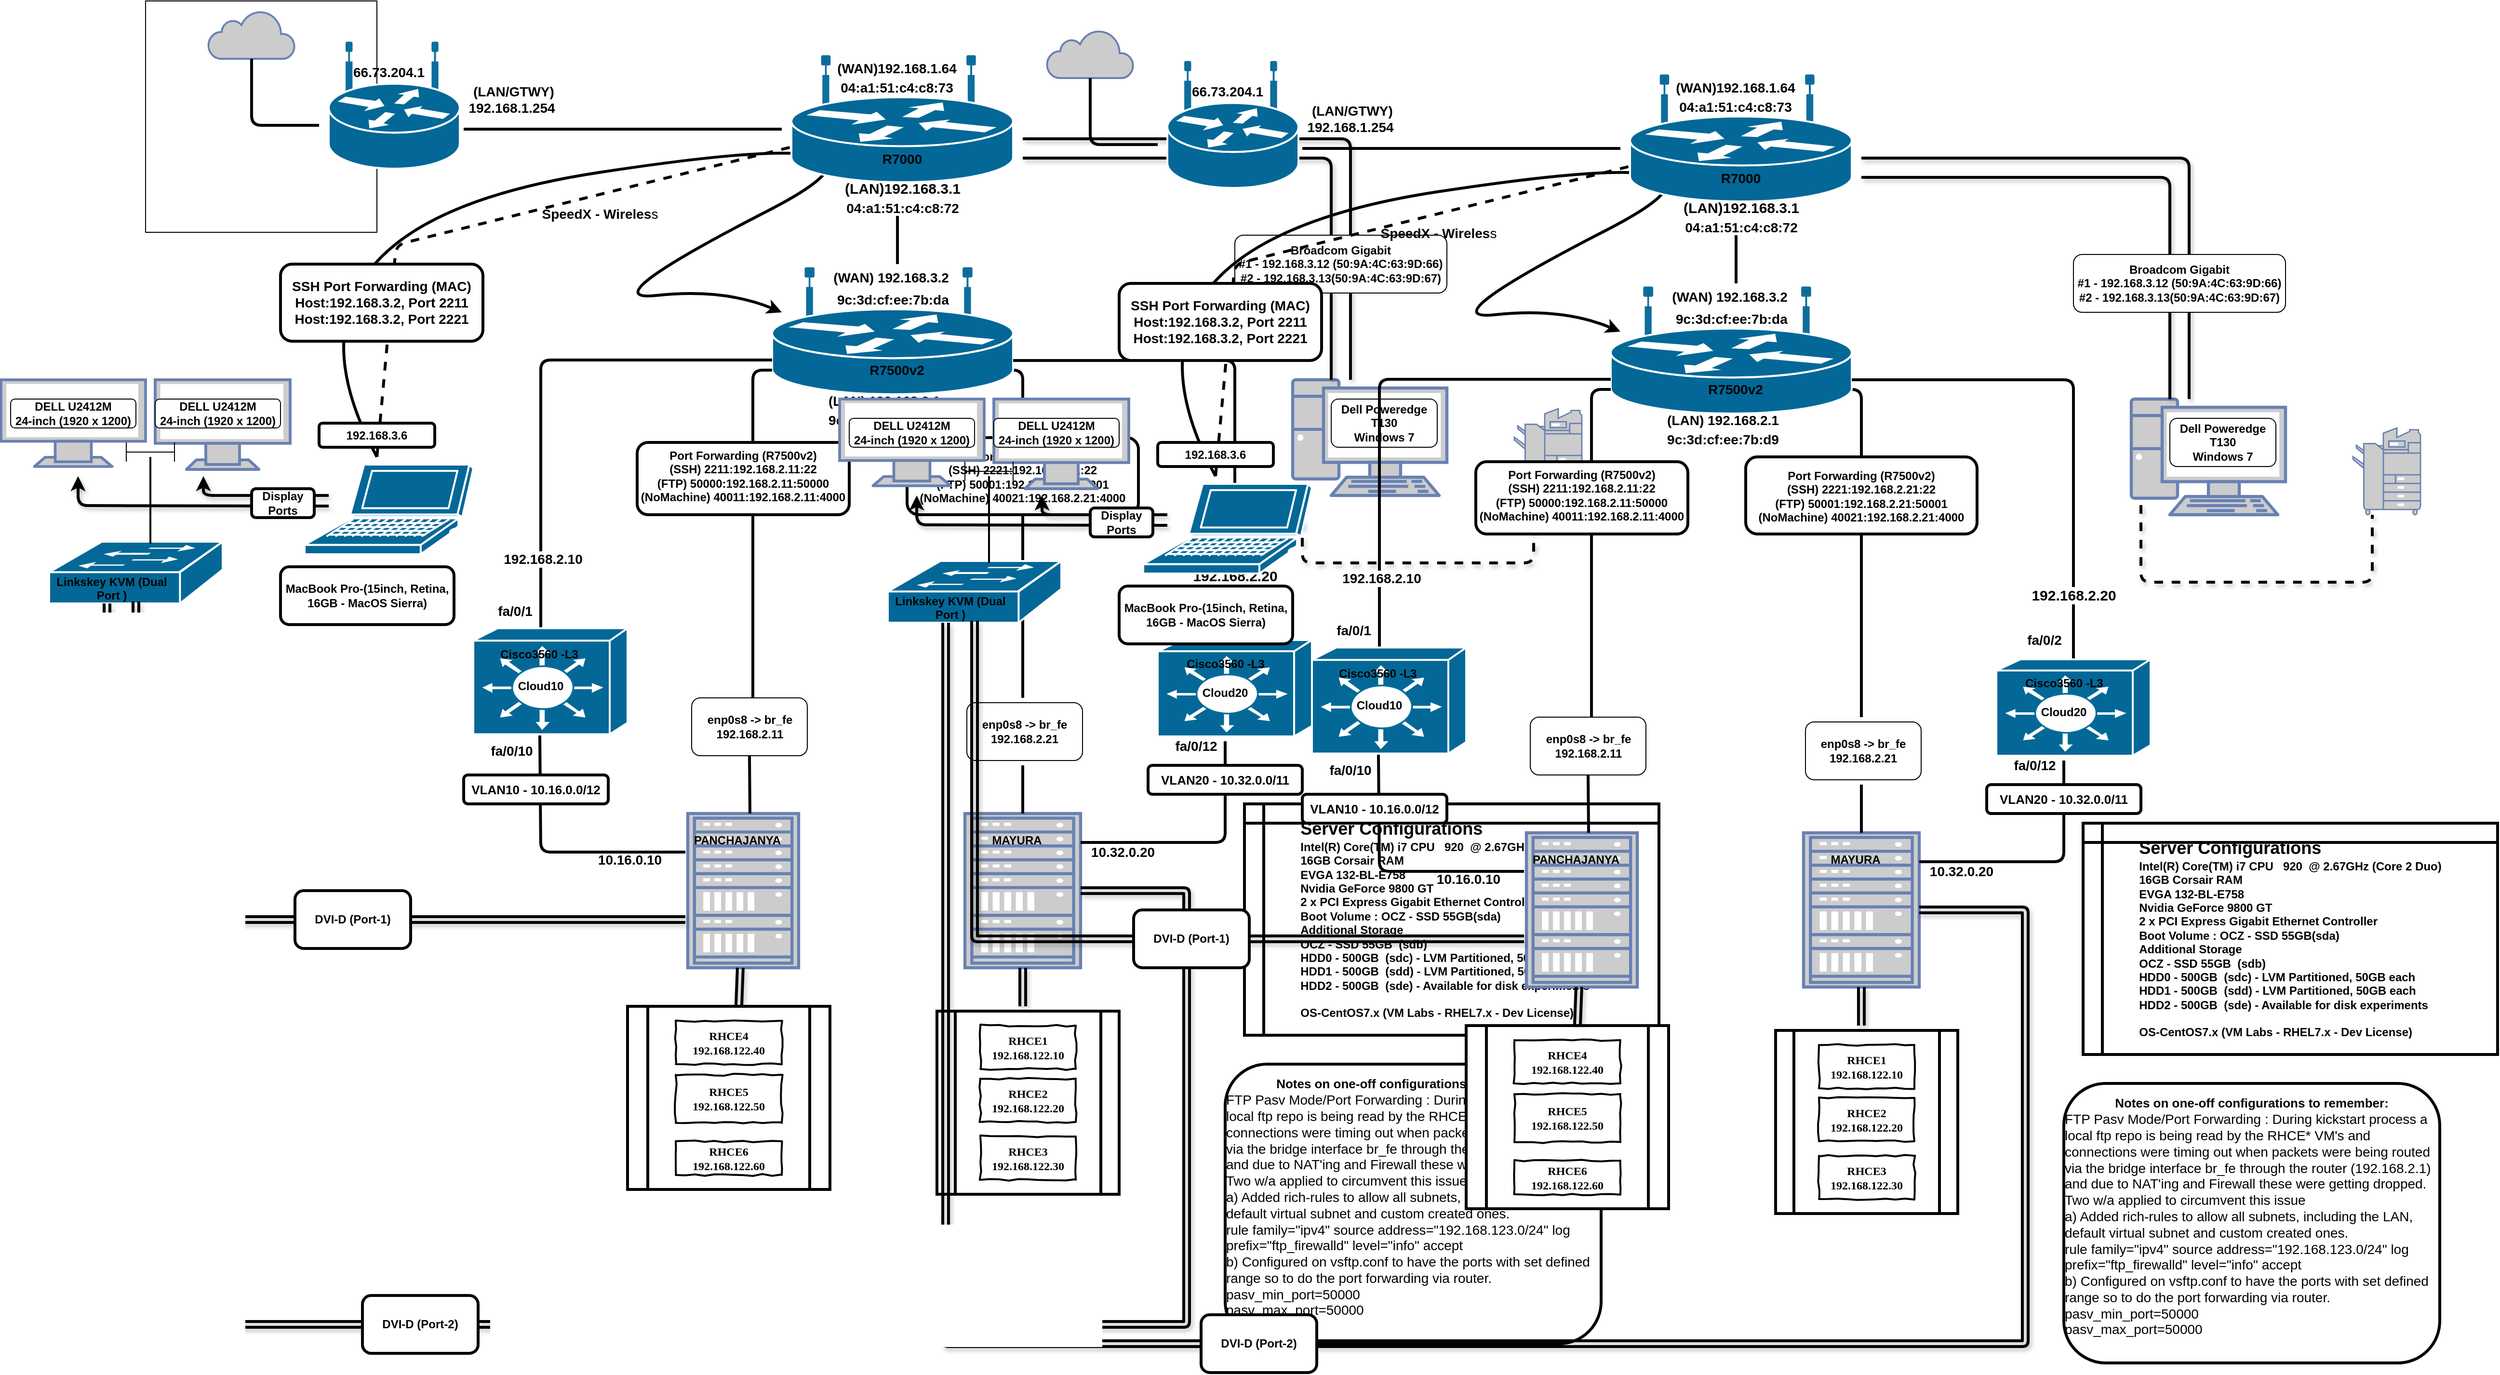 <mxfile version="16.5.3" type="device"><diagram id="EQ5HAfaIczH9jpr0_DO0" name="Page-1"><mxGraphModel dx="2148" dy="713" grid="1" gridSize="10" guides="1" tooltips="1" connect="1" arrows="1" fold="1" page="1" pageScale="1" pageWidth="850" pageHeight="1100" math="0" shadow="0"><root><mxCell id="0"/><mxCell id="1" parent="0"/><mxCell id="kptOQ_qyXt9JmBEl56fm-1" value="" style="whiteSpace=wrap;html=1;aspect=fixed;" vertex="1" parent="1"><mxGeometry x="110" y="100" width="240" height="240" as="geometry"/></mxCell><mxCell id="kptOQ_qyXt9JmBEl56fm-2" value="" style="endArrow=none;html=1;strokeWidth=3;" edge="1" parent="1"><mxGeometry width="50" height="50" relative="1" as="geometry"><mxPoint x="1020" y="823" as="sourcePoint"/><mxPoint x="990" y="483" as="targetPoint"/><Array as="points"><mxPoint x="1020" y="483"/></Array></mxGeometry></mxCell><mxCell id="kptOQ_qyXt9JmBEl56fm-3" value="" style="shape=mxgraph.cisco.routers.wireless_router;html=1;dashed=0;fillColor=#036897;strokeColor=#ffffff;strokeWidth=2;verticalLabelPosition=bottom;verticalAlign=top;align=center;outlineConnect=0;" vertex="1" parent="1"><mxGeometry x="300" y="144" width="136" height="130" as="geometry"/></mxCell><mxCell id="kptOQ_qyXt9JmBEl56fm-4" value="" style="fontColor=#0066CC;verticalAlign=top;verticalLabelPosition=bottom;labelPosition=center;align=center;html=1;outlineConnect=0;fillColor=#CCCCCC;strokeColor=#6881B3;gradientColor=none;gradientDirection=north;strokeWidth=2;shape=mxgraph.networks.rack;" vertex="1" parent="1"><mxGeometry x="960" y="943" width="120" height="160" as="geometry"/></mxCell><mxCell id="kptOQ_qyXt9JmBEl56fm-5" value="" style="html=1;outlineConnect=0;fillColor=#CCCCCC;strokeColor=#6881B3;gradientColor=none;gradientDirection=north;strokeWidth=2;shape=mxgraph.networks.cloud;fontColor=#ffffff;" vertex="1" parent="1"><mxGeometry x="175" y="110" width="90" height="50" as="geometry"/></mxCell><mxCell id="kptOQ_qyXt9JmBEl56fm-6" value="" style="fontColor=#0066CC;verticalAlign=top;verticalLabelPosition=bottom;labelPosition=center;align=center;html=1;outlineConnect=0;fillColor=#CCCCCC;strokeColor=#6881B3;gradientColor=none;gradientDirection=north;strokeWidth=2;shape=mxgraph.networks.monitor;" vertex="1" parent="1"><mxGeometry x="-40" y="493" width="150" height="90" as="geometry"/></mxCell><mxCell id="kptOQ_qyXt9JmBEl56fm-7" value="" style="fontColor=#0066CC;verticalAlign=top;verticalLabelPosition=bottom;labelPosition=center;align=center;html=1;outlineConnect=0;fillColor=#CCCCCC;strokeColor=#6881B3;gradientColor=none;gradientDirection=north;strokeWidth=2;shape=mxgraph.networks.pc;" vertex="1" parent="1"><mxGeometry x="1300" y="493" width="160" height="120" as="geometry"/></mxCell><mxCell id="kptOQ_qyXt9JmBEl56fm-8" value="" style="fontColor=#0066CC;verticalAlign=top;verticalLabelPosition=bottom;labelPosition=center;align=center;html=1;outlineConnect=0;fillColor=#CCCCCC;strokeColor=#6881B3;gradientColor=none;gradientDirection=north;strokeWidth=2;shape=mxgraph.networks.copier;" vertex="1" parent="1"><mxGeometry x="1530" y="523" width="70" height="90" as="geometry"/></mxCell><mxCell id="kptOQ_qyXt9JmBEl56fm-9" value="&lt;table summary=&quot;Summary of the most important WAN information&quot;&gt;&lt;tbody&gt;&lt;tr&gt;&lt;td&gt;&lt;font style=&quot;font-size: 14px&quot;&gt;&lt;b&gt;66.73.204.1&lt;/b&gt;&lt;/font&gt;&lt;br&gt;&lt;br&gt;&lt;/td&gt;&lt;/tr&gt;&lt;/tbody&gt;&lt;/table&gt;&lt;br&gt;" style="text;html=1;strokeColor=none;fillColor=none;align=center;verticalAlign=middle;whiteSpace=wrap;rounded=0;" vertex="1" parent="1"><mxGeometry x="330" y="173" width="65" height="30" as="geometry"/></mxCell><mxCell id="kptOQ_qyXt9JmBEl56fm-10" value="&lt;table summary=&quot;This table displays the critical LAN status of the device.&quot;&gt;&lt;tbody&gt;&lt;tr&gt;&lt;td colspan=&quot;3&quot;&gt;&lt;b&gt;&lt;font style=&quot;font-size: 14px&quot;&gt;&amp;nbsp; &amp;nbsp; &amp;nbsp;(LAN/GTWY)&lt;br&gt;192.168.1.254&lt;/font&gt;&lt;/b&gt;&lt;/td&gt;&lt;/tr&gt;&lt;/tbody&gt;&lt;/table&gt;&lt;br&gt;" style="text;html=1;strokeColor=none;fillColor=none;align=center;verticalAlign=middle;whiteSpace=wrap;rounded=0;" vertex="1" parent="1"><mxGeometry x="435" y="183" width="110" height="35" as="geometry"/></mxCell><mxCell id="kptOQ_qyXt9JmBEl56fm-11" value="&lt;table summary=&quot;This table displays the critical LAN status of the device.&quot; style=&quot;font-size: 15px&quot;&gt;&lt;tbody&gt;&lt;tr&gt;&lt;td colspan=&quot;3&quot;&gt;&lt;b&gt;&lt;font style=&quot;font-size: 15px&quot;&gt;(LAN)192.168.3.1&lt;/font&gt;&lt;/b&gt;&lt;/td&gt;&lt;/tr&gt;&lt;/tbody&gt;&lt;/table&gt;&lt;b&gt;&lt;font style=&quot;font-size: 14px&quot;&gt;04:a1:51:c4:c8:72&lt;/font&gt;&lt;/b&gt;&lt;br&gt;" style="text;html=1;strokeColor=none;fillColor=none;align=center;verticalAlign=middle;whiteSpace=wrap;rounded=0;container=1;" vertex="1" parent="1"><mxGeometry x="812.5" y="288" width="165" height="30" as="geometry"/></mxCell><mxCell id="kptOQ_qyXt9JmBEl56fm-12" value="" style="shape=mxgraph.cisco.routers.wireless_router;html=1;dashed=0;fillColor=#036897;strokeColor=#ffffff;strokeWidth=2;verticalLabelPosition=bottom;verticalAlign=top;align=center;outlineConnect=0;" vertex="1" parent="1"><mxGeometry x="760" y="378" width="250" height="130" as="geometry"/></mxCell><mxCell id="kptOQ_qyXt9JmBEl56fm-13" value="&lt;table summary=&quot;This table displays the critical LAN status of the device.&quot;&gt;&lt;tbody&gt;&lt;tr&gt;&lt;td colspan=&quot;3&quot;&gt;&lt;b&gt;&lt;font style=&quot;font-size: 14px&quot;&gt;(WAN) 192.168.3.2&lt;/font&gt;&lt;/b&gt;&lt;/td&gt;&lt;/tr&gt;&lt;/tbody&gt;&lt;/table&gt;&lt;table id=&quot;internet_info&quot;&gt;&lt;tbody&gt;&lt;tr&gt;&lt;td&gt;&lt;span&gt;&lt;b&gt;&lt;font style=&quot;font-size: 14px&quot;&gt;&amp;nbsp;9c:3d:cf:ee:7b:da&lt;/font&gt;&lt;/b&gt;&lt;/span&gt;&lt;br&gt;&lt;/td&gt;&lt;/tr&gt;&lt;/tbody&gt;&lt;/table&gt;" style="text;html=1;strokeColor=none;fillColor=none;align=center;verticalAlign=middle;whiteSpace=wrap;rounded=0;" vertex="1" parent="1"><mxGeometry x="776" y="383" width="215" height="30" as="geometry"/></mxCell><mxCell id="kptOQ_qyXt9JmBEl56fm-14" value="&lt;table summary=&quot;This table displays the critical LAN status of the device.&quot;&gt;&lt;tbody&gt;&lt;tr&gt;&lt;td colspan=&quot;3&quot;&gt;&lt;b&gt;&lt;font style=&quot;font-size: 14px&quot;&gt;(LAN) 192.168.2.1&lt;/font&gt;&lt;/b&gt;&lt;/td&gt;&lt;/tr&gt;&lt;/tbody&gt;&lt;/table&gt;&lt;span&gt;&lt;b&gt;&lt;font style=&quot;font-size: 14px&quot;&gt;9c:3d:cf:ee:7b:d9&lt;/font&gt;&lt;/b&gt;&lt;/span&gt;&lt;br&gt;" style="text;html=1;strokeColor=none;fillColor=none;align=center;verticalAlign=middle;whiteSpace=wrap;rounded=0;" vertex="1" parent="1"><mxGeometry x="796.5" y="508" width="159" height="30" as="geometry"/></mxCell><mxCell id="kptOQ_qyXt9JmBEl56fm-15" value="" style="fontColor=#0066CC;verticalAlign=top;verticalLabelPosition=bottom;labelPosition=center;align=center;html=1;outlineConnect=0;fillColor=#CCCCCC;strokeColor=#6881B3;gradientColor=none;gradientDirection=north;strokeWidth=2;shape=mxgraph.networks.monitor;" vertex="1" parent="1"><mxGeometry x="120" y="493" width="140" height="93" as="geometry"/></mxCell><mxCell id="kptOQ_qyXt9JmBEl56fm-16" value="" style="endArrow=none;dashed=1;html=1;strokeWidth=3;" edge="1" parent="1" target="kptOQ_qyXt9JmBEl56fm-56"><mxGeometry width="50" height="50" relative="1" as="geometry"><mxPoint x="350" y="573" as="sourcePoint"/><mxPoint x="540" y="323" as="targetPoint"/><Array as="points"><mxPoint x="370" y="353"/></Array></mxGeometry></mxCell><mxCell id="kptOQ_qyXt9JmBEl56fm-17" value="" style="curved=1;endArrow=classic;html=1;strokeWidth=3;" edge="1" parent="1"><mxGeometry width="50" height="50" relative="1" as="geometry"><mxPoint x="350" y="573" as="sourcePoint"/><mxPoint x="770" y="423" as="targetPoint"/><Array as="points"><mxPoint x="220" y="333"/><mxPoint x="940" y="223"/><mxPoint x="570" y="413"/><mxPoint x="710" y="398"/></Array></mxGeometry></mxCell><mxCell id="kptOQ_qyXt9JmBEl56fm-18" value="&lt;b&gt;&lt;font style=&quot;font-size: 14px&quot;&gt;R7500v2&lt;/font&gt;&lt;/b&gt;" style="text;html=1;strokeColor=none;fillColor=none;align=center;verticalAlign=middle;whiteSpace=wrap;rounded=0;" vertex="1" parent="1"><mxGeometry x="848" y="473" width="83" height="20" as="geometry"/></mxCell><mxCell id="kptOQ_qyXt9JmBEl56fm-19" value="" style="endArrow=none;html=1;strokeWidth=3;" edge="1" parent="1"><mxGeometry width="50" height="50" relative="1" as="geometry"><mxPoint x="520" y="752.5" as="sourcePoint"/><mxPoint x="760" y="472.5" as="targetPoint"/><Array as="points"><mxPoint x="520" y="472.5"/></Array></mxGeometry></mxCell><mxCell id="kptOQ_qyXt9JmBEl56fm-20" value="&lt;font style=&quot;font-size: 14px&quot;&gt;&lt;b&gt;192.168.2.10&lt;/b&gt;&lt;/font&gt;" style="text;html=1;resizable=0;points=[];align=center;verticalAlign=middle;labelBackgroundColor=#ffffff;fontSize=14;" vertex="1" connectable="0" parent="kptOQ_qyXt9JmBEl56fm-19"><mxGeometry x="-0.716" y="-2" relative="1" as="geometry"><mxPoint as="offset"/></mxGeometry></mxCell><mxCell id="kptOQ_qyXt9JmBEl56fm-21" value="&lt;b&gt;&lt;font style=&quot;font-size: 14px&quot;&gt;fa/0/2&lt;/font&gt;&lt;/b&gt;" style="text;html=1;strokeColor=none;fillColor=none;align=center;verticalAlign=middle;whiteSpace=wrap;rounded=0;strokeWidth=3;" vertex="1" parent="1"><mxGeometry x="1190" y="733" width="40" height="20" as="geometry"/></mxCell><mxCell id="kptOQ_qyXt9JmBEl56fm-22" value="" style="endArrow=none;html=1;strokeWidth=3;" edge="1" parent="1"><mxGeometry width="50" height="50" relative="1" as="geometry"><mxPoint x="1240" y="763" as="sourcePoint"/><mxPoint x="1010" y="473" as="targetPoint"/><Array as="points"><mxPoint x="1240" y="473"/></Array></mxGeometry></mxCell><mxCell id="kptOQ_qyXt9JmBEl56fm-23" value="&lt;font style=&quot;font-size: 15px&quot;&gt;&lt;b&gt;192.168.2.20&lt;/b&gt;&lt;/font&gt;" style="text;html=1;resizable=0;points=[];align=center;verticalAlign=middle;labelBackgroundColor=#ffffff;" vertex="1" connectable="0" parent="kptOQ_qyXt9JmBEl56fm-22"><mxGeometry x="-0.716" y="-2" relative="1" as="geometry"><mxPoint x="-2" y="7" as="offset"/></mxGeometry></mxCell><mxCell id="kptOQ_qyXt9JmBEl56fm-24" value="&lt;b&gt;10.16.0.10&lt;/b&gt;" style="text;html=1;strokeColor=none;fillColor=none;align=center;verticalAlign=middle;whiteSpace=wrap;rounded=0;fontSize=14;" vertex="1" parent="1"><mxGeometry x="570" y="975.5" width="85" height="30" as="geometry"/></mxCell><mxCell id="kptOQ_qyXt9JmBEl56fm-25" value="&lt;b&gt;10.32.0.20&lt;/b&gt;" style="text;html=1;strokeColor=none;fillColor=none;align=center;verticalAlign=middle;whiteSpace=wrap;rounded=0;fontSize=14;" vertex="1" parent="1"><mxGeometry x="1068.5" y="973" width="110" height="20" as="geometry"/></mxCell><mxCell id="kptOQ_qyXt9JmBEl56fm-26" value="" style="group" vertex="1" connectable="0" parent="1"><mxGeometry x="1160" y="763" width="160" height="100" as="geometry"/></mxCell><mxCell id="kptOQ_qyXt9JmBEl56fm-27" value="" style="shape=mxgraph.cisco.switches.layer_3_switch;html=1;dashed=0;fillColor=#036897;strokeColor=#ffffff;strokeWidth=2;verticalLabelPosition=bottom;verticalAlign=top;align=center;outlineConnect=0;" vertex="1" parent="kptOQ_qyXt9JmBEl56fm-26"><mxGeometry width="160" height="100" as="geometry"/></mxCell><mxCell id="kptOQ_qyXt9JmBEl56fm-28" value="&lt;b&gt;Cloud20&lt;/b&gt;" style="text;html=1;strokeColor=none;fillColor=none;align=center;verticalAlign=middle;whiteSpace=wrap;rounded=0;" vertex="1" parent="kptOQ_qyXt9JmBEl56fm-26"><mxGeometry x="50" y="45" width="40" height="20" as="geometry"/></mxCell><mxCell id="kptOQ_qyXt9JmBEl56fm-29" value="&lt;b&gt;Cisco3560 -L3&lt;/b&gt;" style="text;html=1;strokeColor=none;fillColor=none;align=center;verticalAlign=middle;whiteSpace=wrap;rounded=0;" vertex="1" parent="kptOQ_qyXt9JmBEl56fm-26"><mxGeometry x="18.5" y="15" width="103" height="20" as="geometry"/></mxCell><mxCell id="kptOQ_qyXt9JmBEl56fm-30" value="&lt;b&gt;&lt;font style=&quot;font-size: 14px&quot;&gt;fa/0/1&lt;/font&gt;&lt;/b&gt;" style="text;html=1;strokeColor=none;fillColor=none;align=center;verticalAlign=middle;whiteSpace=wrap;rounded=0;strokeWidth=3;" vertex="1" parent="1"><mxGeometry x="471" y="723" width="45" height="20" as="geometry"/></mxCell><mxCell id="kptOQ_qyXt9JmBEl56fm-31" value="" style="rounded=1;whiteSpace=wrap;html=1;strokeWidth=3;" vertex="1" parent="1"><mxGeometry x="900" y="553" width="240" height="80" as="geometry"/></mxCell><mxCell id="kptOQ_qyXt9JmBEl56fm-32" value="&lt;b&gt;Port Forwarding (R7500v2)&lt;br&gt;&lt;/b&gt;&lt;b&gt;(SSH) 2221:192.168.2.21:22&lt;br&gt;&lt;/b&gt;&lt;b&gt;(FTP) 50001:192.168.2.21:50001&lt;br&gt;(NoMachine) 40021:192.168.2.21:4000&lt;br&gt;&lt;/b&gt;" style="text;html=1;strokeColor=none;fillColor=none;align=center;verticalAlign=middle;whiteSpace=wrap;rounded=0;" vertex="1" parent="1"><mxGeometry x="910" y="563" width="220" height="62" as="geometry"/></mxCell><mxCell id="kptOQ_qyXt9JmBEl56fm-33" value="" style="group" vertex="1" connectable="0" parent="1"><mxGeometry x="410" y="753" width="160" height="110" as="geometry"/></mxCell><mxCell id="kptOQ_qyXt9JmBEl56fm-34" value="&lt;b&gt;Cisco3560 -L3&lt;/b&gt;" style="text;html=1;strokeColor=none;fillColor=none;align=center;verticalAlign=middle;whiteSpace=wrap;rounded=0;" vertex="1" parent="kptOQ_qyXt9JmBEl56fm-33"><mxGeometry x="60" y="16.5" width="90" height="22" as="geometry"/></mxCell><mxCell id="kptOQ_qyXt9JmBEl56fm-35" value="" style="group" vertex="1" connectable="0" parent="kptOQ_qyXt9JmBEl56fm-33"><mxGeometry x="40" y="-2.2" width="160" height="110.0" as="geometry"/></mxCell><mxCell id="kptOQ_qyXt9JmBEl56fm-36" value="" style="shape=mxgraph.cisco.switches.layer_3_switch;html=1;dashed=0;fillColor=#036897;strokeColor=#ffffff;strokeWidth=2;verticalLabelPosition=bottom;verticalAlign=top;align=center;outlineConnect=0;" vertex="1" parent="kptOQ_qyXt9JmBEl56fm-35"><mxGeometry width="160" height="110.0" as="geometry"/></mxCell><mxCell id="kptOQ_qyXt9JmBEl56fm-37" value="&lt;b&gt;Cloud10&lt;/b&gt;" style="text;html=1;strokeColor=none;fillColor=none;align=center;verticalAlign=middle;whiteSpace=wrap;rounded=0;" vertex="1" parent="kptOQ_qyXt9JmBEl56fm-35"><mxGeometry x="50" y="49.5" width="40" height="22" as="geometry"/></mxCell><mxCell id="kptOQ_qyXt9JmBEl56fm-38" value="&lt;b&gt;Cisco3560 -L3&lt;/b&gt;" style="text;html=1;strokeColor=none;fillColor=none;align=center;verticalAlign=middle;whiteSpace=wrap;rounded=0;" vertex="1" parent="kptOQ_qyXt9JmBEl56fm-35"><mxGeometry x="17" y="16.5" width="103" height="22" as="geometry"/></mxCell><mxCell id="kptOQ_qyXt9JmBEl56fm-39" value="" style="endArrow=none;html=1;strokeWidth=3;" edge="1" parent="1"><mxGeometry width="50" height="50" relative="1" as="geometry"><mxPoint x="740" y="823" as="sourcePoint"/><mxPoint x="760" y="483" as="targetPoint"/><Array as="points"><mxPoint x="740" y="483"/></Array></mxGeometry></mxCell><mxCell id="kptOQ_qyXt9JmBEl56fm-40" value="" style="fontColor=#0066CC;verticalAlign=top;verticalLabelPosition=bottom;labelPosition=center;align=center;html=1;outlineConnect=0;fillColor=#CCCCCC;strokeColor=#6881B3;gradientColor=none;gradientDirection=north;strokeWidth=2;shape=mxgraph.networks.rack;" vertex="1" parent="1"><mxGeometry x="672.5" y="943" width="115" height="160" as="geometry"/></mxCell><mxCell id="kptOQ_qyXt9JmBEl56fm-41" value="" style="rounded=1;whiteSpace=wrap;html=1;strokeWidth=3;" vertex="1" parent="1"><mxGeometry x="620" y="558" width="220" height="75" as="geometry"/></mxCell><mxCell id="kptOQ_qyXt9JmBEl56fm-42" value="&lt;b&gt;Port Forwarding (R7500v2)&lt;br&gt;(SSH) 2211:192.168.2.11:22&lt;br&gt;&lt;/b&gt;&lt;b&gt;(FTP) 50000:192.168.2.11:50000&lt;br&gt;(NoMachine) 40011:192.168.2.11:4000&lt;br&gt;&lt;/b&gt;" style="text;html=1;strokeColor=none;fillColor=none;align=center;verticalAlign=middle;whiteSpace=wrap;rounded=0;" vertex="1" parent="1"><mxGeometry x="620" y="562" width="220" height="62" as="geometry"/></mxCell><mxCell id="kptOQ_qyXt9JmBEl56fm-43" value="" style="endArrow=none;html=1;strokeWidth=3;entryX=1.022;entryY=-0.138;entryPerimeter=0;" edge="1" parent="1"><mxGeometry width="50" height="50" relative="1" as="geometry"><mxPoint x="670" y="983" as="sourcePoint"/><mxPoint x="519" y="862" as="targetPoint"/><Array as="points"><mxPoint x="520" y="983"/></Array></mxGeometry></mxCell><mxCell id="kptOQ_qyXt9JmBEl56fm-44" value="" style="endArrow=none;html=1;strokeWidth=3;entryX=1;entryY=0.25;" edge="1" parent="1"><mxGeometry width="50" height="50" relative="1" as="geometry"><mxPoint x="1080" y="973" as="sourcePoint"/><mxPoint x="1230" y="868" as="targetPoint"/><Array as="points"><mxPoint x="1230" y="973"/></Array></mxGeometry></mxCell><mxCell id="kptOQ_qyXt9JmBEl56fm-45" value="" style="rounded=1;whiteSpace=wrap;html=1;strokeWidth=3;" vertex="1" parent="1"><mxGeometry x="440" y="903" width="150" height="30" as="geometry"/></mxCell><mxCell id="kptOQ_qyXt9JmBEl56fm-46" value="" style="rounded=1;whiteSpace=wrap;html=1;strokeWidth=3;" vertex="1" parent="1"><mxGeometry x="1150" y="893" width="160" height="30" as="geometry"/></mxCell><mxCell id="kptOQ_qyXt9JmBEl56fm-47" value="&lt;b&gt;&lt;font style=&quot;font-size: 13px&quot;&gt;VLAN10 - 10.16.0.0/12&lt;/font&gt;&lt;/b&gt;" style="text;html=1;strokeColor=none;fillColor=none;align=center;verticalAlign=middle;whiteSpace=wrap;rounded=0;" vertex="1" parent="1"><mxGeometry x="440" y="908" width="150" height="20" as="geometry"/></mxCell><mxCell id="kptOQ_qyXt9JmBEl56fm-48" value="&lt;b&gt;&lt;font style=&quot;font-size: 13px&quot;&gt;VLAN20 - 10.32.0.0/11&lt;/font&gt;&lt;/b&gt;" style="text;html=1;strokeColor=none;fillColor=none;align=center;verticalAlign=middle;whiteSpace=wrap;rounded=0;" vertex="1" parent="1"><mxGeometry x="1140" y="898" width="180" height="20" as="geometry"/></mxCell><mxCell id="kptOQ_qyXt9JmBEl56fm-49" value="&lt;b&gt;PANCHAJANYA&lt;/b&gt;" style="text;html=1;strokeColor=none;fillColor=none;align=center;verticalAlign=middle;whiteSpace=wrap;rounded=0;" vertex="1" parent="1"><mxGeometry x="698" y="961" width="52" height="20" as="geometry"/></mxCell><mxCell id="kptOQ_qyXt9JmBEl56fm-50" value="&lt;b&gt;MAYURA&lt;/b&gt;" style="text;html=1;strokeColor=none;fillColor=none;align=center;verticalAlign=middle;whiteSpace=wrap;rounded=0;" vertex="1" parent="1"><mxGeometry x="994" y="960.5" width="40" height="20" as="geometry"/></mxCell><mxCell id="kptOQ_qyXt9JmBEl56fm-51" value="" style="rounded=1;whiteSpace=wrap;html=1;strokeWidth=3;" vertex="1" parent="1"><mxGeometry x="250" y="373" width="210" height="80" as="geometry"/></mxCell><mxCell id="kptOQ_qyXt9JmBEl56fm-52" value="&lt;font style=&quot;font-size: 14px&quot;&gt;&lt;b&gt;SSH Port Forwarding (MAC)&lt;br&gt;Host:192.168.3.2, Port 2211&lt;br&gt;&lt;/b&gt;&lt;b&gt;Host:192.168.3.2, Port 2221&lt;/b&gt;&lt;/font&gt;&lt;br&gt;" style="text;html=1;strokeColor=none;fillColor=none;align=center;verticalAlign=middle;whiteSpace=wrap;rounded=0;" vertex="1" parent="1"><mxGeometry x="255" y="383" width="200" height="60" as="geometry"/></mxCell><mxCell id="kptOQ_qyXt9JmBEl56fm-53" value="&lt;font style=&quot;font-size: 14px&quot;&gt;&lt;b&gt;SpeedX - Wireles&lt;/b&gt;s&lt;/font&gt;" style="text;html=1;strokeColor=none;fillColor=none;align=center;verticalAlign=middle;whiteSpace=wrap;rounded=0;" vertex="1" parent="1"><mxGeometry x="518.5" y="311" width="125" height="20" as="geometry"/></mxCell><mxCell id="kptOQ_qyXt9JmBEl56fm-54" value="" style="endArrow=none;html=1;strokeWidth=3;entryX=0.5;entryY=1;entryPerimeter=0;" edge="1" parent="1" target="kptOQ_qyXt9JmBEl56fm-5"><mxGeometry width="50" height="50" relative="1" as="geometry"><mxPoint x="290" y="229" as="sourcePoint"/><mxPoint x="260" y="193" as="targetPoint"/><Array as="points"><mxPoint x="220" y="229"/></Array></mxGeometry></mxCell><mxCell id="kptOQ_qyXt9JmBEl56fm-55" value="" style="group" vertex="1" connectable="0" parent="1"><mxGeometry x="780" y="158" width="230" height="130" as="geometry"/></mxCell><mxCell id="kptOQ_qyXt9JmBEl56fm-56" value="" style="shape=mxgraph.cisco.routers.wireless_router;html=1;dashed=0;fillColor=#036897;strokeColor=#ffffff;strokeWidth=2;verticalLabelPosition=bottom;verticalAlign=top;align=center;outlineConnect=0;" vertex="1" parent="kptOQ_qyXt9JmBEl56fm-55"><mxGeometry width="230" height="130" as="geometry"/></mxCell><mxCell id="kptOQ_qyXt9JmBEl56fm-57" value="&lt;table summary=&quot;This table displays the critical LAN status of the device.&quot;&gt;&lt;tbody&gt;&lt;tr&gt;&lt;td colspan=&quot;3&quot;&gt;&lt;b&gt;&lt;font style=&quot;font-size: 14px&quot;&gt;(WAN)192.168.1.64&lt;/font&gt;&lt;/b&gt;&lt;/td&gt;&lt;/tr&gt;&lt;/tbody&gt;&lt;/table&gt;&lt;span&gt;&lt;b&gt;&lt;font style=&quot;font-size: 14px&quot;&gt;04:a1:51:c4:c8:73&lt;/font&gt;&lt;/b&gt;&lt;/span&gt;&lt;br&gt;" style="text;html=1;strokeColor=none;fillColor=none;align=center;verticalAlign=middle;whiteSpace=wrap;rounded=0;" vertex="1" parent="kptOQ_qyXt9JmBEl56fm-55"><mxGeometry x="19" y="2" width="181" height="35" as="geometry"/></mxCell><mxCell id="kptOQ_qyXt9JmBEl56fm-58" value="&lt;b&gt;&lt;font style=&quot;font-size: 14px&quot;&gt;R7000&lt;/font&gt;&lt;/b&gt;" style="text;html=1;strokeColor=none;fillColor=none;align=center;verticalAlign=middle;whiteSpace=wrap;rounded=0;" vertex="1" parent="kptOQ_qyXt9JmBEl56fm-55"><mxGeometry x="95.833" y="96" width="38.333" height="20" as="geometry"/></mxCell><mxCell id="kptOQ_qyXt9JmBEl56fm-59" value="" style="endArrow=none;html=1;strokeWidth=3;" edge="1" parent="1"><mxGeometry width="50" height="50" relative="1" as="geometry"><mxPoint x="440" y="233" as="sourcePoint"/><mxPoint x="770" y="233" as="targetPoint"/></mxGeometry></mxCell><mxCell id="kptOQ_qyXt9JmBEl56fm-60" value="" style="endArrow=none;html=1;strokeWidth=3;entryX=0.5;entryY=1;" edge="1" parent="1" target="kptOQ_qyXt9JmBEl56fm-94"><mxGeometry width="50" height="50" relative="1" as="geometry"><mxPoint x="737" y="943" as="sourcePoint"/><mxPoint x="730" y="833" as="targetPoint"/><Array as="points"/></mxGeometry></mxCell><mxCell id="kptOQ_qyXt9JmBEl56fm-61" value="" style="endArrow=none;html=1;strokeWidth=3;exitX=0.5;exitY=0;exitPerimeter=0;" edge="1" parent="1" source="kptOQ_qyXt9JmBEl56fm-4"><mxGeometry width="50" height="50" relative="1" as="geometry"><mxPoint x="1020" y="913" as="sourcePoint"/><mxPoint x="1020" y="893" as="targetPoint"/><Array as="points"/></mxGeometry></mxCell><mxCell id="kptOQ_qyXt9JmBEl56fm-62" value="" style="group;dashed=1;dashPattern=1 2;" vertex="1" connectable="0" parent="1"><mxGeometry x="610" y="1143" width="210" height="190" as="geometry"/></mxCell><mxCell id="kptOQ_qyXt9JmBEl56fm-63" value="" style="shape=process;whiteSpace=wrap;html=1;backgroundOutline=1;strokeWidth=3;" vertex="1" parent="kptOQ_qyXt9JmBEl56fm-62"><mxGeometry width="210" height="190" as="geometry"/></mxCell><mxCell id="kptOQ_qyXt9JmBEl56fm-64" value="RHCE4&lt;br&gt;192.168.122.40&lt;br&gt;" style="html=1;whiteSpace=wrap;comic=1;strokeWidth=2;fontFamily=Comic Sans MS;fontStyle=1;" vertex="1" parent="kptOQ_qyXt9JmBEl56fm-62"><mxGeometry x="50" y="15" width="110" height="45" as="geometry"/></mxCell><mxCell id="kptOQ_qyXt9JmBEl56fm-65" value="RHCE5&lt;br&gt;192.168.122.50&lt;br&gt;" style="html=1;whiteSpace=wrap;comic=1;strokeWidth=2;fontFamily=Comic Sans MS;fontStyle=1;direction=south;" vertex="1" parent="kptOQ_qyXt9JmBEl56fm-62"><mxGeometry x="50" y="71" width="110" height="50" as="geometry"/></mxCell><mxCell id="kptOQ_qyXt9JmBEl56fm-66" value="RHCE6&lt;br&gt;192.168.122.60&lt;br&gt;" style="html=1;whiteSpace=wrap;comic=1;strokeWidth=2;fontFamily=Comic Sans MS;fontStyle=1;" vertex="1" parent="kptOQ_qyXt9JmBEl56fm-62"><mxGeometry x="50" y="140" width="110" height="35" as="geometry"/></mxCell><mxCell id="kptOQ_qyXt9JmBEl56fm-67" value="" style="group;strokeColor=#000000;dashed=1;" vertex="1" connectable="0" parent="1"><mxGeometry x="931" y="1148" width="189" height="190" as="geometry"/></mxCell><mxCell id="kptOQ_qyXt9JmBEl56fm-68" value="" style="shape=process;whiteSpace=wrap;html=1;backgroundOutline=1;strokeWidth=3;" vertex="1" parent="kptOQ_qyXt9JmBEl56fm-67"><mxGeometry width="189" height="190" as="geometry"/></mxCell><mxCell id="kptOQ_qyXt9JmBEl56fm-69" value="RHCE1&lt;br&gt;192.168.122.10&lt;br&gt;" style="html=1;whiteSpace=wrap;comic=1;strokeWidth=2;fontFamily=Comic Sans MS;fontStyle=1;" vertex="1" parent="kptOQ_qyXt9JmBEl56fm-67"><mxGeometry x="45" y="15" width="99" height="45" as="geometry"/></mxCell><mxCell id="kptOQ_qyXt9JmBEl56fm-70" value="RHCE2&lt;br&gt;192.168.122.20&lt;br&gt;" style="html=1;whiteSpace=wrap;comic=1;strokeWidth=2;fontFamily=Comic Sans MS;fontStyle=1;" vertex="1" parent="kptOQ_qyXt9JmBEl56fm-67"><mxGeometry x="45" y="70" width="99" height="45" as="geometry"/></mxCell><mxCell id="kptOQ_qyXt9JmBEl56fm-71" value="RHCE3&lt;br&gt;192.168.122.30&lt;br&gt;" style="html=1;whiteSpace=wrap;comic=1;strokeWidth=2;fontFamily=Comic Sans MS;fontStyle=1;" vertex="1" parent="kptOQ_qyXt9JmBEl56fm-67"><mxGeometry x="45" y="130" width="99" height="45" as="geometry"/></mxCell><mxCell id="kptOQ_qyXt9JmBEl56fm-72" value="" style="shape=link;html=1;shadow=1;jettySize=auto;orthogonalLoop=1;strokeWidth=3;exitX=0.55;exitY=-0.007;exitPerimeter=0;" edge="1" parent="1" source="kptOQ_qyXt9JmBEl56fm-63" target="kptOQ_qyXt9JmBEl56fm-40"><mxGeometry width="50" height="50" relative="1" as="geometry"><mxPoint x="723" y="1133" as="sourcePoint"/><mxPoint x="760" y="1103" as="targetPoint"/></mxGeometry></mxCell><mxCell id="kptOQ_qyXt9JmBEl56fm-73" value="" style="shape=link;html=1;shadow=1;jettySize=auto;orthogonalLoop=1;strokeWidth=3;" edge="1" parent="1" target="kptOQ_qyXt9JmBEl56fm-4"><mxGeometry width="50" height="50" relative="1" as="geometry"><mxPoint x="1020" y="1143" as="sourcePoint"/><mxPoint x="1060" y="1103" as="targetPoint"/></mxGeometry></mxCell><mxCell id="kptOQ_qyXt9JmBEl56fm-74" value="&lt;b style=&quot;font-size: 14px&quot;&gt;&lt;span style=&quot;font-size: 13px&quot;&gt;Notes on one-off configurations to remember:&lt;/span&gt;&lt;br&gt;&lt;div style=&quot;text-align: left&quot;&gt;&lt;span style=&quot;font-weight: normal&quot;&gt;&lt;font style=&quot;font-size: 14px&quot;&gt;FTP Pasv Mode/Port Forwarding : During kickstart process a local ftp repo is being read by the RHCE* VM's and connections were timing out when packets were being routed via the bridge interface br_fe through the router (192.168.2.1) and due to NAT'ing and Firewall these were getting dropped. Two w/a applied to circumvent this issue&lt;/font&gt;&lt;/span&gt;&lt;/div&gt;&lt;/b&gt;&lt;font style=&quot;font-size: 14px&quot;&gt;&lt;div style=&quot;text-align: left&quot;&gt;&lt;span&gt;a) Added rich-rules to allow all subnets, including the LAN, default virtual subnet and custom created ones.&lt;/span&gt;&lt;/div&gt;&lt;div style=&quot;text-align: left&quot;&gt;&lt;span&gt;rule family=&quot;ipv4&quot; source address=&quot;192.168.123.0/24&quot; log prefix=&quot;ftp_firewalld&quot; level=&quot;info&quot; accept&lt;/span&gt;&lt;br&gt;&lt;/div&gt;&lt;div style=&quot;text-align: left&quot;&gt;&lt;span&gt;b) Configured on vsftp.conf to have the ports with set defined range so to do the port forwarding via router.&lt;/span&gt;&lt;/div&gt;&lt;/font&gt;&lt;div style=&quot;text-align: left ; font-size: 14px&quot;&gt;&lt;font style=&quot;font-size: 14px&quot;&gt;pasv_min_port=50000&lt;/font&gt;&lt;/div&gt;&lt;div style=&quot;text-align: left ; font-size: 14px&quot;&gt;&lt;font style=&quot;font-size: 14px&quot;&gt;pasv_max_port=50000&lt;/font&gt;&lt;/div&gt;&lt;br&gt;" style="rounded=1;whiteSpace=wrap;html=1;strokeWidth=3;" vertex="1" parent="1"><mxGeometry x="1230" y="1203" width="390" height="290" as="geometry"/></mxCell><mxCell id="kptOQ_qyXt9JmBEl56fm-75" value="&lt;div style=&quot;text-align: left ; font-size: 18px&quot;&gt;&lt;b&gt;Server Configurations&lt;/b&gt;&lt;br&gt;&lt;/div&gt;&lt;div style=&quot;text-align: left&quot;&gt;&lt;font&gt;&lt;span&gt;&lt;b&gt;Intel(R) Core(TM) i7 CPU&amp;nbsp; &amp;nbsp;920&amp;nbsp; @ 2.67GHz (&lt;/b&gt;&lt;/span&gt;&lt;/font&gt;&lt;b style=&quot;text-align: center&quot;&gt;Core 2 Duo)&lt;/b&gt;&lt;/div&gt;&lt;div style=&quot;text-align: left&quot;&gt;&lt;b&gt;16GB Corsair RAM&lt;/b&gt;&lt;/div&gt;&lt;div style=&quot;text-align: left&quot;&gt;&lt;b&gt;EVGA 132-BL-E758&lt;/b&gt;&lt;/div&gt;&lt;div style=&quot;text-align: left&quot;&gt;&lt;b&gt;Nvidia&amp;nbsp;&lt;/b&gt;&lt;b style=&quot;text-align: center&quot;&gt;GeForce 9800 GT&lt;/b&gt;&lt;/div&gt;&lt;div style=&quot;text-align: left&quot;&gt;&lt;span&gt;&lt;b&gt;2 x PCI Express Gigabit Ethernet Controller&lt;/b&gt;&lt;br&gt;&lt;/span&gt;&lt;/div&gt;&lt;div style=&quot;text-align: left&quot;&gt;&lt;b style=&quot;text-align: center&quot;&gt;Boot Volume : OCZ - SSD 55GB(sda)&lt;/b&gt;&lt;/div&gt;&lt;div style=&quot;text-align: left&quot;&gt;&lt;b style=&quot;text-align: center&quot;&gt;Additional Storage&lt;/b&gt;&lt;/div&gt;&lt;div style=&quot;text-align: left&quot;&gt;&lt;b style=&quot;text-align: center&quot;&gt;OCZ - SSD 55GB&amp;nbsp; (sdb)&lt;/b&gt;&lt;/div&gt;&lt;div style=&quot;text-align: left&quot;&gt;&lt;b style=&quot;text-align: center&quot;&gt;HDD0 - 500GB&amp;nbsp; (sdc) - LVM Partitioned, 50GB each&lt;/b&gt;&lt;/div&gt;&lt;div style=&quot;text-align: left&quot;&gt;&lt;span&gt;&lt;b&gt;HDD1 - 500GB&amp;nbsp; (sdd) - LVM Partitioned, 50GB each&lt;/b&gt;&lt;/span&gt;&lt;/div&gt;&lt;div style=&quot;text-align: left&quot;&gt;&lt;span&gt;&lt;b&gt;HDD2 - 500GB&amp;nbsp; (sde) - Available for disk experiments&lt;/b&gt;&lt;/span&gt;&lt;/div&gt;&lt;div style=&quot;text-align: left&quot;&gt;&lt;span&gt;&lt;b&gt;&lt;br&gt;&lt;/b&gt;&lt;/span&gt;&lt;/div&gt;&lt;div style=&quot;text-align: left&quot;&gt;&lt;span&gt;&lt;b&gt;OS-CentOS7.x (VM Labs - RHEL7.x - Dev License)&lt;/b&gt;&lt;/span&gt;&lt;/div&gt;" style="shape=internalStorage;whiteSpace=wrap;html=1;backgroundOutline=1;strokeWidth=3;" vertex="1" parent="1"><mxGeometry x="1250" y="933" width="430" height="240" as="geometry"/></mxCell><mxCell id="kptOQ_qyXt9JmBEl56fm-76" value="" style="shape=mxgraph.cisco.switches.workgroup_switch;html=1;dashed=0;fillColor=#036897;strokeColor=#ffffff;strokeWidth=2;verticalLabelPosition=bottom;verticalAlign=top;align=center;outlineConnect=0;" vertex="1" parent="1"><mxGeometry x="10" y="661" width="180" height="64" as="geometry"/></mxCell><mxCell id="kptOQ_qyXt9JmBEl56fm-77" value="&lt;b&gt;Linkskey KVM (Dual Port )&lt;br&gt;&lt;br&gt;&lt;/b&gt;" style="text;html=1;strokeColor=none;fillColor=none;align=center;verticalAlign=middle;whiteSpace=wrap;rounded=0;" vertex="1" parent="1"><mxGeometry x="10" y="709" width="130" height="16" as="geometry"/></mxCell><mxCell id="kptOQ_qyXt9JmBEl56fm-78" value="" style="shape=mxgraph.cisco.computers_and_peripherals.laptop;html=1;dashed=0;fillColor=#036897;strokeColor=#ffffff;strokeWidth=2;verticalLabelPosition=bottom;verticalAlign=top;align=center;outlineConnect=0;" vertex="1" parent="1"><mxGeometry x="275" y="581" width="175" height="93" as="geometry"/></mxCell><mxCell id="kptOQ_qyXt9JmBEl56fm-79" value="&lt;b&gt;192.168.3.6&lt;/b&gt;" style="rounded=1;whiteSpace=wrap;html=1;strokeWidth=3;" vertex="1" parent="1"><mxGeometry x="290" y="538" width="120" height="25" as="geometry"/></mxCell><mxCell id="kptOQ_qyXt9JmBEl56fm-80" value="" style="endArrow=classic;html=1;shadow=1;strokeWidth=3;" edge="1" parent="1"><mxGeometry width="50" height="50" relative="1" as="geometry"><mxPoint x="300" y="613" as="sourcePoint"/><mxPoint x="170" y="593" as="targetPoint"/><Array as="points"><mxPoint x="170" y="613"/></Array></mxGeometry></mxCell><mxCell id="kptOQ_qyXt9JmBEl56fm-81" value="" style="endArrow=classic;html=1;shadow=1;strokeWidth=3;" edge="1" parent="1"><mxGeometry width="50" height="50" relative="1" as="geometry"><mxPoint x="300" y="624" as="sourcePoint"/><mxPoint x="40" y="593" as="targetPoint"/><Array as="points"><mxPoint x="40" y="623.5"/></Array></mxGeometry></mxCell><mxCell id="kptOQ_qyXt9JmBEl56fm-82" value="&lt;b&gt;Display Ports&lt;/b&gt;" style="rounded=1;whiteSpace=wrap;html=1;strokeWidth=3;" vertex="1" parent="1"><mxGeometry x="220" y="606" width="65" height="30" as="geometry"/></mxCell><mxCell id="kptOQ_qyXt9JmBEl56fm-83" value="" style="shape=link;html=1;shadow=1;jettySize=auto;orthogonalLoop=1;strokeWidth=3;" edge="1" parent="1"><mxGeometry width="50" height="50" relative="1" as="geometry"><mxPoint x="100" y="723" as="sourcePoint"/><mxPoint x="670" y="1053" as="targetPoint"/><Array as="points"><mxPoint x="100" y="1053"/></Array></mxGeometry></mxCell><mxCell id="kptOQ_qyXt9JmBEl56fm-84" value="" style="shape=link;html=1;shadow=1;jettySize=auto;orthogonalLoop=1;strokeWidth=3;entryX=1;entryY=0.5;entryPerimeter=0;" edge="1" parent="1" target="kptOQ_qyXt9JmBEl56fm-4"><mxGeometry width="50" height="50" relative="1" as="geometry"><mxPoint x="70" y="725" as="sourcePoint"/><mxPoint x="1090" y="1103" as="targetPoint"/><Array as="points"><mxPoint x="70" y="1473"/><mxPoint x="1190" y="1473"/><mxPoint x="1190" y="1023"/></Array></mxGeometry></mxCell><mxCell id="kptOQ_qyXt9JmBEl56fm-85" value="&lt;b&gt;DVI-D (Port-2)&lt;/b&gt;" style="rounded=1;whiteSpace=wrap;html=1;strokeWidth=3;" vertex="1" parent="1"><mxGeometry x="335" y="1443" width="120" height="60" as="geometry"/></mxCell><mxCell id="kptOQ_qyXt9JmBEl56fm-86" value="&lt;b&gt;DVI-D (Port-1)&lt;/b&gt;" style="rounded=1;whiteSpace=wrap;html=1;strokeWidth=3;" vertex="1" parent="1"><mxGeometry x="265" y="1023" width="120" height="60" as="geometry"/></mxCell><mxCell id="kptOQ_qyXt9JmBEl56fm-87" value="" style="endArrow=none;html=1;shadow=1;strokeWidth=3;" edge="1" parent="1"><mxGeometry width="50" height="50" relative="1" as="geometry"><mxPoint x="1020" y="263" as="sourcePoint"/><mxPoint x="1340" y="493" as="targetPoint"/><Array as="points"><mxPoint x="1340" y="263"/></Array></mxGeometry></mxCell><mxCell id="kptOQ_qyXt9JmBEl56fm-88" value="&lt;b&gt;MacBook Pro-(15inch, Retina, 16GB - MacOS Sierra)&lt;/b&gt;" style="rounded=1;whiteSpace=wrap;html=1;strokeWidth=3;" vertex="1" parent="1"><mxGeometry x="250" y="687" width="180" height="60" as="geometry"/></mxCell><mxCell id="kptOQ_qyXt9JmBEl56fm-89" value="&lt;b&gt;DELL U2412M&lt;br&gt;24-inch (1920 x 1200)&lt;/b&gt;&lt;br&gt;" style="rounded=1;whiteSpace=wrap;html=1;strokeColor=#000000;strokeWidth=1;" vertex="1" parent="1"><mxGeometry x="-30" y="513" width="130" height="30" as="geometry"/></mxCell><mxCell id="kptOQ_qyXt9JmBEl56fm-90" value="&lt;b&gt;DELL U2412M&lt;br&gt;24-inch (1920 x 1200)&lt;/b&gt;&lt;br&gt;" style="rounded=1;whiteSpace=wrap;html=1;strokeColor=#000000;strokeWidth=1;" vertex="1" parent="1"><mxGeometry x="120" y="513" width="130" height="30" as="geometry"/></mxCell><mxCell id="kptOQ_qyXt9JmBEl56fm-91" value="" style="endArrow=none;html=1;shadow=1;strokeWidth=3;" edge="1" parent="1"><mxGeometry width="50" height="50" relative="1" as="geometry"><mxPoint x="1020" y="243" as="sourcePoint"/><mxPoint x="1360" y="493" as="targetPoint"/><Array as="points"><mxPoint x="1360" y="243"/></Array></mxGeometry></mxCell><mxCell id="kptOQ_qyXt9JmBEl56fm-92" value="&lt;b&gt;Broadcom Gigabit&lt;br&gt;#1 - 192.168.3.12 (50:9A:4C:63:9D:66)&lt;br&gt;#2 - 192.168.3.13(50:9A:4C:63:9D:67)&lt;/b&gt;&lt;br&gt;" style="rounded=1;whiteSpace=wrap;html=1;strokeColor=#000000;strokeWidth=1;" vertex="1" parent="1"><mxGeometry x="1240" y="343" width="220" height="60" as="geometry"/></mxCell><mxCell id="kptOQ_qyXt9JmBEl56fm-93" value="" style="endArrow=none;dashed=1;html=1;shadow=1;strokeWidth=3;" edge="1" parent="1"><mxGeometry width="50" height="50" relative="1" as="geometry"><mxPoint x="1310" y="603" as="sourcePoint"/><mxPoint x="1550" y="613" as="targetPoint"/><Array as="points"><mxPoint x="1310" y="683"/><mxPoint x="1550" y="683"/></Array></mxGeometry></mxCell><mxCell id="kptOQ_qyXt9JmBEl56fm-94" value="&lt;b&gt;enp0s8 -&amp;gt; br_fe&lt;br&gt;192.168.2.11&lt;/b&gt;" style="rounded=1;whiteSpace=wrap;html=1;" vertex="1" parent="1"><mxGeometry x="676.5" y="823" width="120" height="60" as="geometry"/></mxCell><mxCell id="kptOQ_qyXt9JmBEl56fm-95" value="&lt;b&gt;enp0s8 -&amp;gt; br_fe&lt;br&gt;192.168.2.21&lt;/b&gt;" style="rounded=1;whiteSpace=wrap;html=1;" vertex="1" parent="1"><mxGeometry x="962" y="828" width="120" height="60" as="geometry"/></mxCell><mxCell id="kptOQ_qyXt9JmBEl56fm-96" value="" style="shape=crossbar;whiteSpace=wrap;html=1;rounded=1;" vertex="1" parent="1"><mxGeometry x="90" y="558" width="50" height="20" as="geometry"/></mxCell><mxCell id="kptOQ_qyXt9JmBEl56fm-97" value="" style="line;strokeWidth=2;direction=south;html=1;" vertex="1" parent="1"><mxGeometry x="110" y="573" width="10" height="90" as="geometry"/></mxCell><mxCell id="kptOQ_qyXt9JmBEl56fm-98" value="" style="endArrow=none;html=1;strokeWidth=3;" edge="1" parent="1"><mxGeometry width="50" height="50" relative="1" as="geometry"><mxPoint x="890" y="373" as="sourcePoint"/><mxPoint x="890" y="323" as="targetPoint"/></mxGeometry></mxCell><mxCell id="kptOQ_qyXt9JmBEl56fm-99" value="&lt;b&gt;Dell Poweredge T130&lt;br&gt;Windows 7&lt;/b&gt;&lt;br&gt;" style="rounded=1;whiteSpace=wrap;html=1;" vertex="1" parent="1"><mxGeometry x="1340" y="513" width="110" height="50" as="geometry"/></mxCell><mxCell id="kptOQ_qyXt9JmBEl56fm-100" value="&lt;b&gt;&lt;font style=&quot;font-size: 14px&quot;&gt;fa/0/10&lt;/font&gt;&lt;/b&gt;" style="text;html=1;strokeColor=none;fillColor=none;align=center;verticalAlign=middle;whiteSpace=wrap;rounded=0;strokeWidth=3;" vertex="1" parent="1"><mxGeometry x="470" y="868" width="40" height="20" as="geometry"/></mxCell><mxCell id="kptOQ_qyXt9JmBEl56fm-101" value="&lt;b&gt;&lt;font style=&quot;font-size: 14px&quot;&gt;fa/0/12&lt;/font&gt;&lt;/b&gt;" style="text;html=1;strokeColor=none;fillColor=none;align=center;verticalAlign=middle;whiteSpace=wrap;rounded=0;strokeWidth=3;" vertex="1" parent="1"><mxGeometry x="1180" y="863" width="40" height="20" as="geometry"/></mxCell><mxCell id="kptOQ_qyXt9JmBEl56fm-102" value="" style="endArrow=none;html=1;strokeWidth=3;" edge="1" parent="1"><mxGeometry width="50" height="50" relative="1" as="geometry"><mxPoint x="1890" y="843" as="sourcePoint"/><mxPoint x="1860" y="503" as="targetPoint"/><Array as="points"><mxPoint x="1890" y="503"/></Array></mxGeometry></mxCell><mxCell id="kptOQ_qyXt9JmBEl56fm-103" value="" style="shape=mxgraph.cisco.routers.wireless_router;html=1;dashed=0;fillColor=#036897;strokeColor=#ffffff;strokeWidth=2;verticalLabelPosition=bottom;verticalAlign=top;align=center;outlineConnect=0;" vertex="1" parent="1"><mxGeometry x="1170" y="164" width="136" height="130" as="geometry"/></mxCell><mxCell id="kptOQ_qyXt9JmBEl56fm-104" value="" style="fontColor=#0066CC;verticalAlign=top;verticalLabelPosition=bottom;labelPosition=center;align=center;html=1;outlineConnect=0;fillColor=#CCCCCC;strokeColor=#6881B3;gradientColor=none;gradientDirection=north;strokeWidth=2;shape=mxgraph.networks.rack;" vertex="1" parent="1"><mxGeometry x="1830" y="963" width="120" height="160" as="geometry"/></mxCell><mxCell id="kptOQ_qyXt9JmBEl56fm-105" value="" style="html=1;outlineConnect=0;fillColor=#CCCCCC;strokeColor=#6881B3;gradientColor=none;gradientDirection=north;strokeWidth=2;shape=mxgraph.networks.cloud;fontColor=#ffffff;" vertex="1" parent="1"><mxGeometry x="1045" y="130" width="90" height="50" as="geometry"/></mxCell><mxCell id="kptOQ_qyXt9JmBEl56fm-106" value="" style="fontColor=#0066CC;verticalAlign=top;verticalLabelPosition=bottom;labelPosition=center;align=center;html=1;outlineConnect=0;fillColor=#CCCCCC;strokeColor=#6881B3;gradientColor=none;gradientDirection=north;strokeWidth=2;shape=mxgraph.networks.monitor;" vertex="1" parent="1"><mxGeometry x="830" y="513" width="150" height="90" as="geometry"/></mxCell><mxCell id="kptOQ_qyXt9JmBEl56fm-107" value="" style="fontColor=#0066CC;verticalAlign=top;verticalLabelPosition=bottom;labelPosition=center;align=center;html=1;outlineConnect=0;fillColor=#CCCCCC;strokeColor=#6881B3;gradientColor=none;gradientDirection=north;strokeWidth=2;shape=mxgraph.networks.pc;" vertex="1" parent="1"><mxGeometry x="2170" y="513" width="160" height="120" as="geometry"/></mxCell><mxCell id="kptOQ_qyXt9JmBEl56fm-108" value="" style="fontColor=#0066CC;verticalAlign=top;verticalLabelPosition=bottom;labelPosition=center;align=center;html=1;outlineConnect=0;fillColor=#CCCCCC;strokeColor=#6881B3;gradientColor=none;gradientDirection=north;strokeWidth=2;shape=mxgraph.networks.copier;" vertex="1" parent="1"><mxGeometry x="2400" y="543" width="70" height="90" as="geometry"/></mxCell><mxCell id="kptOQ_qyXt9JmBEl56fm-109" value="&lt;table summary=&quot;Summary of the most important WAN information&quot;&gt;&lt;tbody&gt;&lt;tr&gt;&lt;td&gt;&lt;font style=&quot;font-size: 14px&quot;&gt;&lt;b&gt;66.73.204.1&lt;/b&gt;&lt;/font&gt;&lt;br&gt;&lt;br&gt;&lt;/td&gt;&lt;/tr&gt;&lt;/tbody&gt;&lt;/table&gt;&lt;br&gt;" style="text;html=1;strokeColor=none;fillColor=none;align=center;verticalAlign=middle;whiteSpace=wrap;rounded=0;" vertex="1" parent="1"><mxGeometry x="1200" y="193" width="65" height="30" as="geometry"/></mxCell><mxCell id="kptOQ_qyXt9JmBEl56fm-110" value="&lt;table summary=&quot;This table displays the critical LAN status of the device.&quot;&gt;&lt;tbody&gt;&lt;tr&gt;&lt;td colspan=&quot;3&quot;&gt;&lt;b&gt;&lt;font style=&quot;font-size: 14px&quot;&gt;&amp;nbsp; &amp;nbsp; &amp;nbsp;(LAN/GTWY)&lt;br&gt;192.168.1.254&lt;/font&gt;&lt;/b&gt;&lt;/td&gt;&lt;/tr&gt;&lt;/tbody&gt;&lt;/table&gt;&lt;br&gt;" style="text;html=1;strokeColor=none;fillColor=none;align=center;verticalAlign=middle;whiteSpace=wrap;rounded=0;" vertex="1" parent="1"><mxGeometry x="1305" y="203" width="110" height="35" as="geometry"/></mxCell><mxCell id="kptOQ_qyXt9JmBEl56fm-111" value="&lt;table summary=&quot;This table displays the critical LAN status of the device.&quot; style=&quot;font-size: 15px&quot;&gt;&lt;tbody&gt;&lt;tr&gt;&lt;td colspan=&quot;3&quot;&gt;&lt;b&gt;&lt;font style=&quot;font-size: 15px&quot;&gt;(LAN)192.168.3.1&lt;/font&gt;&lt;/b&gt;&lt;/td&gt;&lt;/tr&gt;&lt;/tbody&gt;&lt;/table&gt;&lt;b&gt;&lt;font style=&quot;font-size: 14px&quot;&gt;04:a1:51:c4:c8:72&lt;/font&gt;&lt;/b&gt;&lt;br&gt;" style="text;html=1;strokeColor=none;fillColor=none;align=center;verticalAlign=middle;whiteSpace=wrap;rounded=0;container=1;" vertex="1" parent="1"><mxGeometry x="1682.5" y="308" width="165" height="30" as="geometry"/></mxCell><mxCell id="kptOQ_qyXt9JmBEl56fm-112" value="" style="shape=mxgraph.cisco.routers.wireless_router;html=1;dashed=0;fillColor=#036897;strokeColor=#ffffff;strokeWidth=2;verticalLabelPosition=bottom;verticalAlign=top;align=center;outlineConnect=0;" vertex="1" parent="1"><mxGeometry x="1630" y="398" width="250" height="130" as="geometry"/></mxCell><mxCell id="kptOQ_qyXt9JmBEl56fm-113" value="&lt;table summary=&quot;This table displays the critical LAN status of the device.&quot;&gt;&lt;tbody&gt;&lt;tr&gt;&lt;td colspan=&quot;3&quot;&gt;&lt;b&gt;&lt;font style=&quot;font-size: 14px&quot;&gt;(WAN) 192.168.3.2&lt;/font&gt;&lt;/b&gt;&lt;/td&gt;&lt;/tr&gt;&lt;/tbody&gt;&lt;/table&gt;&lt;table id=&quot;internet_info&quot;&gt;&lt;tbody&gt;&lt;tr&gt;&lt;td&gt;&lt;span&gt;&lt;b&gt;&lt;font style=&quot;font-size: 14px&quot;&gt;&amp;nbsp;9c:3d:cf:ee:7b:da&lt;/font&gt;&lt;/b&gt;&lt;/span&gt;&lt;br&gt;&lt;/td&gt;&lt;/tr&gt;&lt;/tbody&gt;&lt;/table&gt;" style="text;html=1;strokeColor=none;fillColor=none;align=center;verticalAlign=middle;whiteSpace=wrap;rounded=0;" vertex="1" parent="1"><mxGeometry x="1646" y="403" width="215" height="30" as="geometry"/></mxCell><mxCell id="kptOQ_qyXt9JmBEl56fm-114" value="&lt;table summary=&quot;This table displays the critical LAN status of the device.&quot;&gt;&lt;tbody&gt;&lt;tr&gt;&lt;td colspan=&quot;3&quot;&gt;&lt;b&gt;&lt;font style=&quot;font-size: 14px&quot;&gt;(LAN) 192.168.2.1&lt;/font&gt;&lt;/b&gt;&lt;/td&gt;&lt;/tr&gt;&lt;/tbody&gt;&lt;/table&gt;&lt;span&gt;&lt;b&gt;&lt;font style=&quot;font-size: 14px&quot;&gt;9c:3d:cf:ee:7b:d9&lt;/font&gt;&lt;/b&gt;&lt;/span&gt;&lt;br&gt;" style="text;html=1;strokeColor=none;fillColor=none;align=center;verticalAlign=middle;whiteSpace=wrap;rounded=0;" vertex="1" parent="1"><mxGeometry x="1666.5" y="528" width="159" height="30" as="geometry"/></mxCell><mxCell id="kptOQ_qyXt9JmBEl56fm-115" value="" style="fontColor=#0066CC;verticalAlign=top;verticalLabelPosition=bottom;labelPosition=center;align=center;html=1;outlineConnect=0;fillColor=#CCCCCC;strokeColor=#6881B3;gradientColor=none;gradientDirection=north;strokeWidth=2;shape=mxgraph.networks.monitor;" vertex="1" parent="1"><mxGeometry x="990" y="513" width="140" height="93" as="geometry"/></mxCell><mxCell id="kptOQ_qyXt9JmBEl56fm-116" value="" style="endArrow=none;dashed=1;html=1;strokeWidth=3;" edge="1" parent="1" target="kptOQ_qyXt9JmBEl56fm-156"><mxGeometry width="50" height="50" relative="1" as="geometry"><mxPoint x="1220" y="593" as="sourcePoint"/><mxPoint x="1410" y="343" as="targetPoint"/><Array as="points"><mxPoint x="1240" y="373"/></Array></mxGeometry></mxCell><mxCell id="kptOQ_qyXt9JmBEl56fm-117" value="" style="curved=1;endArrow=classic;html=1;strokeWidth=3;" edge="1" parent="1"><mxGeometry width="50" height="50" relative="1" as="geometry"><mxPoint x="1220" y="593" as="sourcePoint"/><mxPoint x="1640" y="443" as="targetPoint"/><Array as="points"><mxPoint x="1090" y="353"/><mxPoint x="1810" y="243"/><mxPoint x="1440" y="433"/><mxPoint x="1580" y="418"/></Array></mxGeometry></mxCell><mxCell id="kptOQ_qyXt9JmBEl56fm-118" value="&lt;b&gt;&lt;font style=&quot;font-size: 14px&quot;&gt;R7500v2&lt;/font&gt;&lt;/b&gt;" style="text;html=1;strokeColor=none;fillColor=none;align=center;verticalAlign=middle;whiteSpace=wrap;rounded=0;" vertex="1" parent="1"><mxGeometry x="1718" y="493" width="83" height="20" as="geometry"/></mxCell><mxCell id="kptOQ_qyXt9JmBEl56fm-119" value="" style="endArrow=none;html=1;strokeWidth=3;" edge="1" parent="1"><mxGeometry width="50" height="50" relative="1" as="geometry"><mxPoint x="1390" y="772.5" as="sourcePoint"/><mxPoint x="1630" y="492.5" as="targetPoint"/><Array as="points"><mxPoint x="1390" y="492.5"/></Array></mxGeometry></mxCell><mxCell id="kptOQ_qyXt9JmBEl56fm-120" value="&lt;font style=&quot;font-size: 14px&quot;&gt;&lt;b&gt;192.168.2.10&lt;/b&gt;&lt;/font&gt;" style="text;html=1;resizable=0;points=[];align=center;verticalAlign=middle;labelBackgroundColor=#ffffff;fontSize=14;" vertex="1" connectable="0" parent="kptOQ_qyXt9JmBEl56fm-119"><mxGeometry x="-0.716" y="-2" relative="1" as="geometry"><mxPoint as="offset"/></mxGeometry></mxCell><mxCell id="kptOQ_qyXt9JmBEl56fm-121" value="&lt;b&gt;&lt;font style=&quot;font-size: 14px&quot;&gt;fa/0/2&lt;/font&gt;&lt;/b&gt;" style="text;html=1;strokeColor=none;fillColor=none;align=center;verticalAlign=middle;whiteSpace=wrap;rounded=0;strokeWidth=3;" vertex="1" parent="1"><mxGeometry x="2060" y="753" width="40" height="20" as="geometry"/></mxCell><mxCell id="kptOQ_qyXt9JmBEl56fm-122" value="" style="endArrow=none;html=1;strokeWidth=3;" edge="1" parent="1"><mxGeometry width="50" height="50" relative="1" as="geometry"><mxPoint x="2110" y="783" as="sourcePoint"/><mxPoint x="1880" y="493" as="targetPoint"/><Array as="points"><mxPoint x="2110" y="493"/></Array></mxGeometry></mxCell><mxCell id="kptOQ_qyXt9JmBEl56fm-123" value="&lt;font style=&quot;font-size: 15px&quot;&gt;&lt;b&gt;192.168.2.20&lt;/b&gt;&lt;/font&gt;" style="text;html=1;resizable=0;points=[];align=center;verticalAlign=middle;labelBackgroundColor=#ffffff;" vertex="1" connectable="0" parent="kptOQ_qyXt9JmBEl56fm-122"><mxGeometry x="-0.716" y="-2" relative="1" as="geometry"><mxPoint x="-2" y="7" as="offset"/></mxGeometry></mxCell><mxCell id="kptOQ_qyXt9JmBEl56fm-124" value="&lt;b&gt;10.16.0.10&lt;/b&gt;" style="text;html=1;strokeColor=none;fillColor=none;align=center;verticalAlign=middle;whiteSpace=wrap;rounded=0;fontSize=14;" vertex="1" parent="1"><mxGeometry x="1440" y="995.5" width="85" height="30" as="geometry"/></mxCell><mxCell id="kptOQ_qyXt9JmBEl56fm-125" value="&lt;b&gt;10.32.0.20&lt;/b&gt;" style="text;html=1;strokeColor=none;fillColor=none;align=center;verticalAlign=middle;whiteSpace=wrap;rounded=0;fontSize=14;" vertex="1" parent="1"><mxGeometry x="1938.5" y="993" width="110" height="20" as="geometry"/></mxCell><mxCell id="kptOQ_qyXt9JmBEl56fm-126" value="" style="group" vertex="1" connectable="0" parent="1"><mxGeometry x="2030" y="783" width="160" height="100" as="geometry"/></mxCell><mxCell id="kptOQ_qyXt9JmBEl56fm-127" value="" style="shape=mxgraph.cisco.switches.layer_3_switch;html=1;dashed=0;fillColor=#036897;strokeColor=#ffffff;strokeWidth=2;verticalLabelPosition=bottom;verticalAlign=top;align=center;outlineConnect=0;" vertex="1" parent="kptOQ_qyXt9JmBEl56fm-126"><mxGeometry width="160" height="100" as="geometry"/></mxCell><mxCell id="kptOQ_qyXt9JmBEl56fm-128" value="&lt;b&gt;Cloud20&lt;/b&gt;" style="text;html=1;strokeColor=none;fillColor=none;align=center;verticalAlign=middle;whiteSpace=wrap;rounded=0;" vertex="1" parent="kptOQ_qyXt9JmBEl56fm-126"><mxGeometry x="50" y="45" width="40" height="20" as="geometry"/></mxCell><mxCell id="kptOQ_qyXt9JmBEl56fm-129" value="&lt;b&gt;Cisco3560 -L3&lt;/b&gt;" style="text;html=1;strokeColor=none;fillColor=none;align=center;verticalAlign=middle;whiteSpace=wrap;rounded=0;" vertex="1" parent="kptOQ_qyXt9JmBEl56fm-126"><mxGeometry x="18.5" y="15" width="103" height="20" as="geometry"/></mxCell><mxCell id="kptOQ_qyXt9JmBEl56fm-130" value="&lt;b&gt;&lt;font style=&quot;font-size: 14px&quot;&gt;fa/0/1&lt;/font&gt;&lt;/b&gt;" style="text;html=1;strokeColor=none;fillColor=none;align=center;verticalAlign=middle;whiteSpace=wrap;rounded=0;strokeWidth=3;" vertex="1" parent="1"><mxGeometry x="1341" y="743" width="45" height="20" as="geometry"/></mxCell><mxCell id="kptOQ_qyXt9JmBEl56fm-131" value="" style="rounded=1;whiteSpace=wrap;html=1;strokeWidth=3;" vertex="1" parent="1"><mxGeometry x="1770" y="573" width="240" height="80" as="geometry"/></mxCell><mxCell id="kptOQ_qyXt9JmBEl56fm-132" value="&lt;b&gt;Port Forwarding (R7500v2)&lt;br&gt;&lt;/b&gt;&lt;b&gt;(SSH) 2221:192.168.2.21:22&lt;br&gt;&lt;/b&gt;&lt;b&gt;(FTP) 50001:192.168.2.21:50001&lt;br&gt;(NoMachine) 40021:192.168.2.21:4000&lt;br&gt;&lt;/b&gt;" style="text;html=1;strokeColor=none;fillColor=none;align=center;verticalAlign=middle;whiteSpace=wrap;rounded=0;" vertex="1" parent="1"><mxGeometry x="1780" y="583" width="220" height="62" as="geometry"/></mxCell><mxCell id="kptOQ_qyXt9JmBEl56fm-133" value="" style="group" vertex="1" connectable="0" parent="1"><mxGeometry x="1280" y="773" width="160" height="110" as="geometry"/></mxCell><mxCell id="kptOQ_qyXt9JmBEl56fm-134" value="&lt;b&gt;Cisco3560 -L3&lt;/b&gt;" style="text;html=1;strokeColor=none;fillColor=none;align=center;verticalAlign=middle;whiteSpace=wrap;rounded=0;" vertex="1" parent="kptOQ_qyXt9JmBEl56fm-133"><mxGeometry x="60" y="16.5" width="90" height="22" as="geometry"/></mxCell><mxCell id="kptOQ_qyXt9JmBEl56fm-135" value="" style="group" vertex="1" connectable="0" parent="kptOQ_qyXt9JmBEl56fm-133"><mxGeometry x="40" y="-2.2" width="160" height="110.0" as="geometry"/></mxCell><mxCell id="kptOQ_qyXt9JmBEl56fm-136" value="" style="shape=mxgraph.cisco.switches.layer_3_switch;html=1;dashed=0;fillColor=#036897;strokeColor=#ffffff;strokeWidth=2;verticalLabelPosition=bottom;verticalAlign=top;align=center;outlineConnect=0;" vertex="1" parent="kptOQ_qyXt9JmBEl56fm-135"><mxGeometry width="160" height="110.0" as="geometry"/></mxCell><mxCell id="kptOQ_qyXt9JmBEl56fm-137" value="&lt;b&gt;Cloud10&lt;/b&gt;" style="text;html=1;strokeColor=none;fillColor=none;align=center;verticalAlign=middle;whiteSpace=wrap;rounded=0;" vertex="1" parent="kptOQ_qyXt9JmBEl56fm-135"><mxGeometry x="50" y="49.5" width="40" height="22" as="geometry"/></mxCell><mxCell id="kptOQ_qyXt9JmBEl56fm-138" value="&lt;b&gt;Cisco3560 -L3&lt;/b&gt;" style="text;html=1;strokeColor=none;fillColor=none;align=center;verticalAlign=middle;whiteSpace=wrap;rounded=0;" vertex="1" parent="kptOQ_qyXt9JmBEl56fm-135"><mxGeometry x="17" y="16.5" width="103" height="22" as="geometry"/></mxCell><mxCell id="kptOQ_qyXt9JmBEl56fm-139" value="" style="endArrow=none;html=1;strokeWidth=3;" edge="1" parent="1"><mxGeometry width="50" height="50" relative="1" as="geometry"><mxPoint x="1610" y="843" as="sourcePoint"/><mxPoint x="1630" y="503" as="targetPoint"/><Array as="points"><mxPoint x="1610" y="503"/></Array></mxGeometry></mxCell><mxCell id="kptOQ_qyXt9JmBEl56fm-140" value="" style="fontColor=#0066CC;verticalAlign=top;verticalLabelPosition=bottom;labelPosition=center;align=center;html=1;outlineConnect=0;fillColor=#CCCCCC;strokeColor=#6881B3;gradientColor=none;gradientDirection=north;strokeWidth=2;shape=mxgraph.networks.rack;" vertex="1" parent="1"><mxGeometry x="1542.5" y="963" width="115" height="160" as="geometry"/></mxCell><mxCell id="kptOQ_qyXt9JmBEl56fm-141" value="" style="rounded=1;whiteSpace=wrap;html=1;strokeWidth=3;" vertex="1" parent="1"><mxGeometry x="1490" y="578" width="220" height="75" as="geometry"/></mxCell><mxCell id="kptOQ_qyXt9JmBEl56fm-142" value="&lt;b&gt;Port Forwarding (R7500v2)&lt;br&gt;(SSH) 2211:192.168.2.11:22&lt;br&gt;&lt;/b&gt;&lt;b&gt;(FTP) 50000:192.168.2.11:50000&lt;br&gt;(NoMachine) 40011:192.168.2.11:4000&lt;br&gt;&lt;/b&gt;" style="text;html=1;strokeColor=none;fillColor=none;align=center;verticalAlign=middle;whiteSpace=wrap;rounded=0;" vertex="1" parent="1"><mxGeometry x="1490" y="582" width="220" height="62" as="geometry"/></mxCell><mxCell id="kptOQ_qyXt9JmBEl56fm-143" value="" style="endArrow=none;html=1;strokeWidth=3;entryX=1.022;entryY=-0.138;entryPerimeter=0;" edge="1" parent="1"><mxGeometry width="50" height="50" relative="1" as="geometry"><mxPoint x="1540" y="1003" as="sourcePoint"/><mxPoint x="1389" y="882" as="targetPoint"/><Array as="points"><mxPoint x="1390" y="1003"/></Array></mxGeometry></mxCell><mxCell id="kptOQ_qyXt9JmBEl56fm-144" value="" style="endArrow=none;html=1;strokeWidth=3;entryX=1;entryY=0.25;" edge="1" parent="1"><mxGeometry width="50" height="50" relative="1" as="geometry"><mxPoint x="1950" y="993" as="sourcePoint"/><mxPoint x="2100" y="888" as="targetPoint"/><Array as="points"><mxPoint x="2100" y="993"/></Array></mxGeometry></mxCell><mxCell id="kptOQ_qyXt9JmBEl56fm-145" value="" style="rounded=1;whiteSpace=wrap;html=1;strokeWidth=3;" vertex="1" parent="1"><mxGeometry x="1310" y="923" width="150" height="30" as="geometry"/></mxCell><mxCell id="kptOQ_qyXt9JmBEl56fm-146" value="" style="rounded=1;whiteSpace=wrap;html=1;strokeWidth=3;" vertex="1" parent="1"><mxGeometry x="2020" y="913" width="160" height="30" as="geometry"/></mxCell><mxCell id="kptOQ_qyXt9JmBEl56fm-147" value="&lt;b&gt;&lt;font style=&quot;font-size: 13px&quot;&gt;VLAN10 - 10.16.0.0/12&lt;/font&gt;&lt;/b&gt;" style="text;html=1;strokeColor=none;fillColor=none;align=center;verticalAlign=middle;whiteSpace=wrap;rounded=0;" vertex="1" parent="1"><mxGeometry x="1310" y="928" width="150" height="20" as="geometry"/></mxCell><mxCell id="kptOQ_qyXt9JmBEl56fm-148" value="&lt;b&gt;&lt;font style=&quot;font-size: 13px&quot;&gt;VLAN20 - 10.32.0.0/11&lt;/font&gt;&lt;/b&gt;" style="text;html=1;strokeColor=none;fillColor=none;align=center;verticalAlign=middle;whiteSpace=wrap;rounded=0;" vertex="1" parent="1"><mxGeometry x="2010" y="918" width="180" height="20" as="geometry"/></mxCell><mxCell id="kptOQ_qyXt9JmBEl56fm-149" value="&lt;b&gt;PANCHAJANYA&lt;/b&gt;" style="text;html=1;strokeColor=none;fillColor=none;align=center;verticalAlign=middle;whiteSpace=wrap;rounded=0;" vertex="1" parent="1"><mxGeometry x="1568" y="981" width="52" height="20" as="geometry"/></mxCell><mxCell id="kptOQ_qyXt9JmBEl56fm-150" value="&lt;b&gt;MAYURA&lt;/b&gt;" style="text;html=1;strokeColor=none;fillColor=none;align=center;verticalAlign=middle;whiteSpace=wrap;rounded=0;" vertex="1" parent="1"><mxGeometry x="1864" y="980.5" width="40" height="20" as="geometry"/></mxCell><mxCell id="kptOQ_qyXt9JmBEl56fm-151" value="" style="rounded=1;whiteSpace=wrap;html=1;strokeWidth=3;" vertex="1" parent="1"><mxGeometry x="1120" y="393" width="210" height="80" as="geometry"/></mxCell><mxCell id="kptOQ_qyXt9JmBEl56fm-152" value="&lt;font style=&quot;font-size: 14px&quot;&gt;&lt;b&gt;SSH Port Forwarding (MAC)&lt;br&gt;Host:192.168.3.2, Port 2211&lt;br&gt;&lt;/b&gt;&lt;b&gt;Host:192.168.3.2, Port 2221&lt;/b&gt;&lt;/font&gt;&lt;br&gt;" style="text;html=1;strokeColor=none;fillColor=none;align=center;verticalAlign=middle;whiteSpace=wrap;rounded=0;" vertex="1" parent="1"><mxGeometry x="1125" y="403" width="200" height="60" as="geometry"/></mxCell><mxCell id="kptOQ_qyXt9JmBEl56fm-153" value="&lt;font style=&quot;font-size: 14px&quot;&gt;&lt;b&gt;SpeedX - Wireles&lt;/b&gt;s&lt;/font&gt;" style="text;html=1;strokeColor=none;fillColor=none;align=center;verticalAlign=middle;whiteSpace=wrap;rounded=0;" vertex="1" parent="1"><mxGeometry x="1388.5" y="331" width="125" height="20" as="geometry"/></mxCell><mxCell id="kptOQ_qyXt9JmBEl56fm-154" value="" style="endArrow=none;html=1;strokeWidth=3;entryX=0.5;entryY=1;entryPerimeter=0;" edge="1" parent="1" target="kptOQ_qyXt9JmBEl56fm-105"><mxGeometry width="50" height="50" relative="1" as="geometry"><mxPoint x="1160" y="249" as="sourcePoint"/><mxPoint x="1130" y="213" as="targetPoint"/><Array as="points"><mxPoint x="1090" y="249"/></Array></mxGeometry></mxCell><mxCell id="kptOQ_qyXt9JmBEl56fm-155" value="" style="group" vertex="1" connectable="0" parent="1"><mxGeometry x="1650" y="178" width="230" height="130" as="geometry"/></mxCell><mxCell id="kptOQ_qyXt9JmBEl56fm-156" value="" style="shape=mxgraph.cisco.routers.wireless_router;html=1;dashed=0;fillColor=#036897;strokeColor=#ffffff;strokeWidth=2;verticalLabelPosition=bottom;verticalAlign=top;align=center;outlineConnect=0;" vertex="1" parent="kptOQ_qyXt9JmBEl56fm-155"><mxGeometry width="230" height="130" as="geometry"/></mxCell><mxCell id="kptOQ_qyXt9JmBEl56fm-157" value="&lt;table summary=&quot;This table displays the critical LAN status of the device.&quot;&gt;&lt;tbody&gt;&lt;tr&gt;&lt;td colspan=&quot;3&quot;&gt;&lt;b&gt;&lt;font style=&quot;font-size: 14px&quot;&gt;(WAN)192.168.1.64&lt;/font&gt;&lt;/b&gt;&lt;/td&gt;&lt;/tr&gt;&lt;/tbody&gt;&lt;/table&gt;&lt;span&gt;&lt;b&gt;&lt;font style=&quot;font-size: 14px&quot;&gt;04:a1:51:c4:c8:73&lt;/font&gt;&lt;/b&gt;&lt;/span&gt;&lt;br&gt;" style="text;html=1;strokeColor=none;fillColor=none;align=center;verticalAlign=middle;whiteSpace=wrap;rounded=0;" vertex="1" parent="kptOQ_qyXt9JmBEl56fm-155"><mxGeometry x="19" y="2" width="181" height="35" as="geometry"/></mxCell><mxCell id="kptOQ_qyXt9JmBEl56fm-158" value="&lt;b&gt;&lt;font style=&quot;font-size: 14px&quot;&gt;R7000&lt;/font&gt;&lt;/b&gt;" style="text;html=1;strokeColor=none;fillColor=none;align=center;verticalAlign=middle;whiteSpace=wrap;rounded=0;" vertex="1" parent="kptOQ_qyXt9JmBEl56fm-155"><mxGeometry x="95.833" y="96" width="38.333" height="20" as="geometry"/></mxCell><mxCell id="kptOQ_qyXt9JmBEl56fm-159" value="" style="endArrow=none;html=1;strokeWidth=3;" edge="1" parent="1"><mxGeometry width="50" height="50" relative="1" as="geometry"><mxPoint x="1310" y="253" as="sourcePoint"/><mxPoint x="1640" y="253" as="targetPoint"/></mxGeometry></mxCell><mxCell id="kptOQ_qyXt9JmBEl56fm-160" value="" style="endArrow=none;html=1;strokeWidth=3;entryX=0.5;entryY=1;" edge="1" parent="1" target="kptOQ_qyXt9JmBEl56fm-194"><mxGeometry width="50" height="50" relative="1" as="geometry"><mxPoint x="1607" y="963" as="sourcePoint"/><mxPoint x="1600" y="853" as="targetPoint"/><Array as="points"/></mxGeometry></mxCell><mxCell id="kptOQ_qyXt9JmBEl56fm-161" value="" style="endArrow=none;html=1;strokeWidth=3;exitX=0.5;exitY=0;exitPerimeter=0;" edge="1" parent="1" source="kptOQ_qyXt9JmBEl56fm-104"><mxGeometry width="50" height="50" relative="1" as="geometry"><mxPoint x="1890" y="933" as="sourcePoint"/><mxPoint x="1890" y="913" as="targetPoint"/><Array as="points"/></mxGeometry></mxCell><mxCell id="kptOQ_qyXt9JmBEl56fm-162" value="" style="group;dashed=1;dashPattern=1 2;" vertex="1" connectable="0" parent="1"><mxGeometry x="1480" y="1163" width="210" height="190" as="geometry"/></mxCell><mxCell id="kptOQ_qyXt9JmBEl56fm-163" value="" style="shape=process;whiteSpace=wrap;html=1;backgroundOutline=1;strokeWidth=3;" vertex="1" parent="kptOQ_qyXt9JmBEl56fm-162"><mxGeometry width="210" height="190" as="geometry"/></mxCell><mxCell id="kptOQ_qyXt9JmBEl56fm-164" value="RHCE4&lt;br&gt;192.168.122.40&lt;br&gt;" style="html=1;whiteSpace=wrap;comic=1;strokeWidth=2;fontFamily=Comic Sans MS;fontStyle=1;" vertex="1" parent="kptOQ_qyXt9JmBEl56fm-162"><mxGeometry x="50" y="15" width="110" height="45" as="geometry"/></mxCell><mxCell id="kptOQ_qyXt9JmBEl56fm-165" value="RHCE5&lt;br&gt;192.168.122.50&lt;br&gt;" style="html=1;whiteSpace=wrap;comic=1;strokeWidth=2;fontFamily=Comic Sans MS;fontStyle=1;direction=south;" vertex="1" parent="kptOQ_qyXt9JmBEl56fm-162"><mxGeometry x="50" y="71" width="110" height="50" as="geometry"/></mxCell><mxCell id="kptOQ_qyXt9JmBEl56fm-166" value="RHCE6&lt;br&gt;192.168.122.60&lt;br&gt;" style="html=1;whiteSpace=wrap;comic=1;strokeWidth=2;fontFamily=Comic Sans MS;fontStyle=1;" vertex="1" parent="kptOQ_qyXt9JmBEl56fm-162"><mxGeometry x="50" y="140" width="110" height="35" as="geometry"/></mxCell><mxCell id="kptOQ_qyXt9JmBEl56fm-167" value="" style="group;strokeColor=#000000;dashed=1;" vertex="1" connectable="0" parent="1"><mxGeometry x="1801" y="1168" width="189" height="190" as="geometry"/></mxCell><mxCell id="kptOQ_qyXt9JmBEl56fm-168" value="" style="shape=process;whiteSpace=wrap;html=1;backgroundOutline=1;strokeWidth=3;" vertex="1" parent="kptOQ_qyXt9JmBEl56fm-167"><mxGeometry width="189" height="190" as="geometry"/></mxCell><mxCell id="kptOQ_qyXt9JmBEl56fm-169" value="RHCE1&lt;br&gt;192.168.122.10&lt;br&gt;" style="html=1;whiteSpace=wrap;comic=1;strokeWidth=2;fontFamily=Comic Sans MS;fontStyle=1;" vertex="1" parent="kptOQ_qyXt9JmBEl56fm-167"><mxGeometry x="45" y="15" width="99" height="45" as="geometry"/></mxCell><mxCell id="kptOQ_qyXt9JmBEl56fm-170" value="RHCE2&lt;br&gt;192.168.122.20&lt;br&gt;" style="html=1;whiteSpace=wrap;comic=1;strokeWidth=2;fontFamily=Comic Sans MS;fontStyle=1;" vertex="1" parent="kptOQ_qyXt9JmBEl56fm-167"><mxGeometry x="45" y="70" width="99" height="45" as="geometry"/></mxCell><mxCell id="kptOQ_qyXt9JmBEl56fm-171" value="RHCE3&lt;br&gt;192.168.122.30&lt;br&gt;" style="html=1;whiteSpace=wrap;comic=1;strokeWidth=2;fontFamily=Comic Sans MS;fontStyle=1;" vertex="1" parent="kptOQ_qyXt9JmBEl56fm-167"><mxGeometry x="45" y="130" width="99" height="45" as="geometry"/></mxCell><mxCell id="kptOQ_qyXt9JmBEl56fm-172" value="" style="shape=link;html=1;shadow=1;jettySize=auto;orthogonalLoop=1;strokeWidth=3;exitX=0.55;exitY=-0.007;exitPerimeter=0;" edge="1" parent="1" source="kptOQ_qyXt9JmBEl56fm-163" target="kptOQ_qyXt9JmBEl56fm-140"><mxGeometry width="50" height="50" relative="1" as="geometry"><mxPoint x="1593" y="1153" as="sourcePoint"/><mxPoint x="1630" y="1123" as="targetPoint"/></mxGeometry></mxCell><mxCell id="kptOQ_qyXt9JmBEl56fm-173" value="" style="shape=link;html=1;shadow=1;jettySize=auto;orthogonalLoop=1;strokeWidth=3;" edge="1" parent="1" target="kptOQ_qyXt9JmBEl56fm-104"><mxGeometry width="50" height="50" relative="1" as="geometry"><mxPoint x="1890" y="1163" as="sourcePoint"/><mxPoint x="1930" y="1123" as="targetPoint"/></mxGeometry></mxCell><mxCell id="kptOQ_qyXt9JmBEl56fm-174" value="&lt;b style=&quot;font-size: 14px&quot;&gt;&lt;span style=&quot;font-size: 13px&quot;&gt;Notes on one-off configurations to remember:&lt;/span&gt;&lt;br&gt;&lt;div style=&quot;text-align: left&quot;&gt;&lt;span style=&quot;font-weight: normal&quot;&gt;&lt;font style=&quot;font-size: 14px&quot;&gt;FTP Pasv Mode/Port Forwarding : During kickstart process a local ftp repo is being read by the RHCE* VM's and connections were timing out when packets were being routed via the bridge interface br_fe through the router (192.168.2.1) and due to NAT'ing and Firewall these were getting dropped. Two w/a applied to circumvent this issue&lt;/font&gt;&lt;/span&gt;&lt;/div&gt;&lt;/b&gt;&lt;font style=&quot;font-size: 14px&quot;&gt;&lt;div style=&quot;text-align: left&quot;&gt;&lt;span&gt;a) Added rich-rules to allow all subnets, including the LAN, default virtual subnet and custom created ones.&lt;/span&gt;&lt;/div&gt;&lt;div style=&quot;text-align: left&quot;&gt;&lt;span&gt;rule family=&quot;ipv4&quot; source address=&quot;192.168.123.0/24&quot; log prefix=&quot;ftp_firewalld&quot; level=&quot;info&quot; accept&lt;/span&gt;&lt;br&gt;&lt;/div&gt;&lt;div style=&quot;text-align: left&quot;&gt;&lt;span&gt;b) Configured on vsftp.conf to have the ports with set defined range so to do the port forwarding via router.&lt;/span&gt;&lt;/div&gt;&lt;/font&gt;&lt;div style=&quot;text-align: left ; font-size: 14px&quot;&gt;&lt;font style=&quot;font-size: 14px&quot;&gt;pasv_min_port=50000&lt;/font&gt;&lt;/div&gt;&lt;div style=&quot;text-align: left ; font-size: 14px&quot;&gt;&lt;font style=&quot;font-size: 14px&quot;&gt;pasv_max_port=50000&lt;/font&gt;&lt;/div&gt;&lt;br&gt;" style="rounded=1;whiteSpace=wrap;html=1;strokeWidth=3;" vertex="1" parent="1"><mxGeometry x="2100" y="1223" width="390" height="290" as="geometry"/></mxCell><mxCell id="kptOQ_qyXt9JmBEl56fm-175" value="&lt;div style=&quot;text-align: left ; font-size: 18px&quot;&gt;&lt;b&gt;Server Configurations&lt;/b&gt;&lt;br&gt;&lt;/div&gt;&lt;div style=&quot;text-align: left&quot;&gt;&lt;font&gt;&lt;span&gt;&lt;b&gt;Intel(R) Core(TM) i7 CPU&amp;nbsp; &amp;nbsp;920&amp;nbsp; @ 2.67GHz (&lt;/b&gt;&lt;/span&gt;&lt;/font&gt;&lt;b style=&quot;text-align: center&quot;&gt;Core 2 Duo)&lt;/b&gt;&lt;/div&gt;&lt;div style=&quot;text-align: left&quot;&gt;&lt;b&gt;16GB Corsair RAM&lt;/b&gt;&lt;/div&gt;&lt;div style=&quot;text-align: left&quot;&gt;&lt;b&gt;EVGA 132-BL-E758&lt;/b&gt;&lt;/div&gt;&lt;div style=&quot;text-align: left&quot;&gt;&lt;b&gt;Nvidia&amp;nbsp;&lt;/b&gt;&lt;b style=&quot;text-align: center&quot;&gt;GeForce 9800 GT&lt;/b&gt;&lt;/div&gt;&lt;div style=&quot;text-align: left&quot;&gt;&lt;span&gt;&lt;b&gt;2 x PCI Express Gigabit Ethernet Controller&lt;/b&gt;&lt;br&gt;&lt;/span&gt;&lt;/div&gt;&lt;div style=&quot;text-align: left&quot;&gt;&lt;b style=&quot;text-align: center&quot;&gt;Boot Volume : OCZ - SSD 55GB(sda)&lt;/b&gt;&lt;/div&gt;&lt;div style=&quot;text-align: left&quot;&gt;&lt;b style=&quot;text-align: center&quot;&gt;Additional Storage&lt;/b&gt;&lt;/div&gt;&lt;div style=&quot;text-align: left&quot;&gt;&lt;b style=&quot;text-align: center&quot;&gt;OCZ - SSD 55GB&amp;nbsp; (sdb)&lt;/b&gt;&lt;/div&gt;&lt;div style=&quot;text-align: left&quot;&gt;&lt;b style=&quot;text-align: center&quot;&gt;HDD0 - 500GB&amp;nbsp; (sdc) - LVM Partitioned, 50GB each&lt;/b&gt;&lt;/div&gt;&lt;div style=&quot;text-align: left&quot;&gt;&lt;span&gt;&lt;b&gt;HDD1 - 500GB&amp;nbsp; (sdd) - LVM Partitioned, 50GB each&lt;/b&gt;&lt;/span&gt;&lt;/div&gt;&lt;div style=&quot;text-align: left&quot;&gt;&lt;span&gt;&lt;b&gt;HDD2 - 500GB&amp;nbsp; (sde) - Available for disk experiments&lt;/b&gt;&lt;/span&gt;&lt;/div&gt;&lt;div style=&quot;text-align: left&quot;&gt;&lt;span&gt;&lt;b&gt;&lt;br&gt;&lt;/b&gt;&lt;/span&gt;&lt;/div&gt;&lt;div style=&quot;text-align: left&quot;&gt;&lt;span&gt;&lt;b&gt;OS-CentOS7.x (VM Labs - RHEL7.x - Dev License)&lt;/b&gt;&lt;/span&gt;&lt;/div&gt;" style="shape=internalStorage;whiteSpace=wrap;html=1;backgroundOutline=1;strokeWidth=3;" vertex="1" parent="1"><mxGeometry x="2120" y="953" width="430" height="240" as="geometry"/></mxCell><mxCell id="kptOQ_qyXt9JmBEl56fm-176" value="" style="shape=mxgraph.cisco.switches.workgroup_switch;html=1;dashed=0;fillColor=#036897;strokeColor=#ffffff;strokeWidth=2;verticalLabelPosition=bottom;verticalAlign=top;align=center;outlineConnect=0;" vertex="1" parent="1"><mxGeometry x="880" y="681" width="180" height="64" as="geometry"/></mxCell><mxCell id="kptOQ_qyXt9JmBEl56fm-177" value="&lt;b&gt;Linkskey KVM (Dual Port )&lt;br&gt;&lt;br&gt;&lt;/b&gt;" style="text;html=1;strokeColor=none;fillColor=none;align=center;verticalAlign=middle;whiteSpace=wrap;rounded=0;" vertex="1" parent="1"><mxGeometry x="880" y="729" width="130" height="16" as="geometry"/></mxCell><mxCell id="kptOQ_qyXt9JmBEl56fm-178" value="" style="shape=mxgraph.cisco.computers_and_peripherals.laptop;html=1;dashed=0;fillColor=#036897;strokeColor=#ffffff;strokeWidth=2;verticalLabelPosition=bottom;verticalAlign=top;align=center;outlineConnect=0;" vertex="1" parent="1"><mxGeometry x="1145" y="601" width="175" height="93" as="geometry"/></mxCell><mxCell id="kptOQ_qyXt9JmBEl56fm-179" value="&lt;b&gt;192.168.3.6&lt;/b&gt;" style="rounded=1;whiteSpace=wrap;html=1;strokeWidth=3;" vertex="1" parent="1"><mxGeometry x="1160" y="558" width="120" height="25" as="geometry"/></mxCell><mxCell id="kptOQ_qyXt9JmBEl56fm-180" value="" style="endArrow=classic;html=1;shadow=1;strokeWidth=3;" edge="1" parent="1"><mxGeometry width="50" height="50" relative="1" as="geometry"><mxPoint x="1170" y="633" as="sourcePoint"/><mxPoint x="1040" y="613" as="targetPoint"/><Array as="points"><mxPoint x="1040" y="633"/></Array></mxGeometry></mxCell><mxCell id="kptOQ_qyXt9JmBEl56fm-181" value="" style="endArrow=classic;html=1;shadow=1;strokeWidth=3;" edge="1" parent="1"><mxGeometry width="50" height="50" relative="1" as="geometry"><mxPoint x="1170" y="644" as="sourcePoint"/><mxPoint x="910" y="613" as="targetPoint"/><Array as="points"><mxPoint x="910" y="643.5"/></Array></mxGeometry></mxCell><mxCell id="kptOQ_qyXt9JmBEl56fm-182" value="&lt;b&gt;Display Ports&lt;/b&gt;" style="rounded=1;whiteSpace=wrap;html=1;strokeWidth=3;" vertex="1" parent="1"><mxGeometry x="1090" y="626" width="65" height="30" as="geometry"/></mxCell><mxCell id="kptOQ_qyXt9JmBEl56fm-183" value="" style="shape=link;html=1;shadow=1;jettySize=auto;orthogonalLoop=1;strokeWidth=3;" edge="1" parent="1"><mxGeometry width="50" height="50" relative="1" as="geometry"><mxPoint x="970" y="743" as="sourcePoint"/><mxPoint x="1540" y="1073" as="targetPoint"/><Array as="points"><mxPoint x="970" y="1073"/></Array></mxGeometry></mxCell><mxCell id="kptOQ_qyXt9JmBEl56fm-184" value="" style="shape=link;html=1;shadow=1;jettySize=auto;orthogonalLoop=1;strokeWidth=3;entryX=1;entryY=0.5;entryPerimeter=0;" edge="1" parent="1" target="kptOQ_qyXt9JmBEl56fm-104"><mxGeometry width="50" height="50" relative="1" as="geometry"><mxPoint x="940" y="745" as="sourcePoint"/><mxPoint x="1960" y="1123" as="targetPoint"/><Array as="points"><mxPoint x="940" y="1493"/><mxPoint x="2060" y="1493"/><mxPoint x="2060" y="1043"/></Array></mxGeometry></mxCell><mxCell id="kptOQ_qyXt9JmBEl56fm-185" value="&lt;b&gt;DVI-D (Port-2)&lt;/b&gt;" style="rounded=1;whiteSpace=wrap;html=1;strokeWidth=3;" vertex="1" parent="1"><mxGeometry x="1205" y="1463" width="120" height="60" as="geometry"/></mxCell><mxCell id="kptOQ_qyXt9JmBEl56fm-186" value="&lt;b&gt;DVI-D (Port-1)&lt;/b&gt;" style="rounded=1;whiteSpace=wrap;html=1;strokeWidth=3;" vertex="1" parent="1"><mxGeometry x="1135" y="1043" width="120" height="60" as="geometry"/></mxCell><mxCell id="kptOQ_qyXt9JmBEl56fm-187" value="" style="endArrow=none;html=1;shadow=1;strokeWidth=3;" edge="1" parent="1"><mxGeometry width="50" height="50" relative="1" as="geometry"><mxPoint x="1890" y="283" as="sourcePoint"/><mxPoint x="2210" y="513" as="targetPoint"/><Array as="points"><mxPoint x="2210" y="283"/></Array></mxGeometry></mxCell><mxCell id="kptOQ_qyXt9JmBEl56fm-188" value="&lt;b&gt;MacBook Pro-(15inch, Retina, 16GB - MacOS Sierra)&lt;/b&gt;" style="rounded=1;whiteSpace=wrap;html=1;strokeWidth=3;" vertex="1" parent="1"><mxGeometry x="1120" y="707" width="180" height="60" as="geometry"/></mxCell><mxCell id="kptOQ_qyXt9JmBEl56fm-189" value="&lt;b&gt;DELL U2412M&lt;br&gt;24-inch (1920 x 1200)&lt;/b&gt;&lt;br&gt;" style="rounded=1;whiteSpace=wrap;html=1;strokeColor=#000000;strokeWidth=1;" vertex="1" parent="1"><mxGeometry x="840" y="533" width="130" height="30" as="geometry"/></mxCell><mxCell id="kptOQ_qyXt9JmBEl56fm-190" value="&lt;b&gt;DELL U2412M&lt;br&gt;24-inch (1920 x 1200)&lt;/b&gt;&lt;br&gt;" style="rounded=1;whiteSpace=wrap;html=1;strokeColor=#000000;strokeWidth=1;" vertex="1" parent="1"><mxGeometry x="990" y="533" width="130" height="30" as="geometry"/></mxCell><mxCell id="kptOQ_qyXt9JmBEl56fm-191" value="" style="endArrow=none;html=1;shadow=1;strokeWidth=3;" edge="1" parent="1"><mxGeometry width="50" height="50" relative="1" as="geometry"><mxPoint x="1890" y="263" as="sourcePoint"/><mxPoint x="2230" y="513" as="targetPoint"/><Array as="points"><mxPoint x="2230" y="263"/></Array></mxGeometry></mxCell><mxCell id="kptOQ_qyXt9JmBEl56fm-192" value="&lt;b&gt;Broadcom Gigabit&lt;br&gt;#1 - 192.168.3.12 (50:9A:4C:63:9D:66)&lt;br&gt;#2 - 192.168.3.13(50:9A:4C:63:9D:67)&lt;/b&gt;&lt;br&gt;" style="rounded=1;whiteSpace=wrap;html=1;strokeColor=#000000;strokeWidth=1;" vertex="1" parent="1"><mxGeometry x="2110" y="363" width="220" height="60" as="geometry"/></mxCell><mxCell id="kptOQ_qyXt9JmBEl56fm-193" value="" style="endArrow=none;dashed=1;html=1;shadow=1;strokeWidth=3;" edge="1" parent="1"><mxGeometry width="50" height="50" relative="1" as="geometry"><mxPoint x="2180" y="623" as="sourcePoint"/><mxPoint x="2420" y="633" as="targetPoint"/><Array as="points"><mxPoint x="2180" y="703"/><mxPoint x="2420" y="703"/></Array></mxGeometry></mxCell><mxCell id="kptOQ_qyXt9JmBEl56fm-194" value="&lt;b&gt;enp0s8 -&amp;gt; br_fe&lt;br&gt;192.168.2.11&lt;/b&gt;" style="rounded=1;whiteSpace=wrap;html=1;" vertex="1" parent="1"><mxGeometry x="1546.5" y="843" width="120" height="60" as="geometry"/></mxCell><mxCell id="kptOQ_qyXt9JmBEl56fm-195" value="&lt;b&gt;enp0s8 -&amp;gt; br_fe&lt;br&gt;192.168.2.21&lt;/b&gt;" style="rounded=1;whiteSpace=wrap;html=1;" vertex="1" parent="1"><mxGeometry x="1832" y="848" width="120" height="60" as="geometry"/></mxCell><mxCell id="kptOQ_qyXt9JmBEl56fm-196" value="" style="shape=crossbar;whiteSpace=wrap;html=1;rounded=1;" vertex="1" parent="1"><mxGeometry x="960" y="578" width="50" height="20" as="geometry"/></mxCell><mxCell id="kptOQ_qyXt9JmBEl56fm-197" value="" style="line;strokeWidth=2;direction=south;html=1;" vertex="1" parent="1"><mxGeometry x="980" y="593" width="10" height="90" as="geometry"/></mxCell><mxCell id="kptOQ_qyXt9JmBEl56fm-198" value="" style="endArrow=none;html=1;strokeWidth=3;" edge="1" parent="1"><mxGeometry width="50" height="50" relative="1" as="geometry"><mxPoint x="1760" y="393" as="sourcePoint"/><mxPoint x="1760" y="343" as="targetPoint"/></mxGeometry></mxCell><mxCell id="kptOQ_qyXt9JmBEl56fm-199" value="&lt;b&gt;Dell Poweredge T130&lt;br&gt;Windows 7&lt;/b&gt;&lt;br&gt;" style="rounded=1;whiteSpace=wrap;html=1;" vertex="1" parent="1"><mxGeometry x="2210" y="533" width="110" height="50" as="geometry"/></mxCell><mxCell id="kptOQ_qyXt9JmBEl56fm-200" value="&lt;b&gt;&lt;font style=&quot;font-size: 14px&quot;&gt;fa/0/10&lt;/font&gt;&lt;/b&gt;" style="text;html=1;strokeColor=none;fillColor=none;align=center;verticalAlign=middle;whiteSpace=wrap;rounded=0;strokeWidth=3;" vertex="1" parent="1"><mxGeometry x="1340" y="888" width="40" height="20" as="geometry"/></mxCell><mxCell id="kptOQ_qyXt9JmBEl56fm-201" value="&lt;b&gt;&lt;font style=&quot;font-size: 14px&quot;&gt;fa/0/12&lt;/font&gt;&lt;/b&gt;" style="text;html=1;strokeColor=none;fillColor=none;align=center;verticalAlign=middle;whiteSpace=wrap;rounded=0;strokeWidth=3;" vertex="1" parent="1"><mxGeometry x="2050" y="883" width="40" height="20" as="geometry"/></mxCell></root></mxGraphModel></diagram></mxfile>